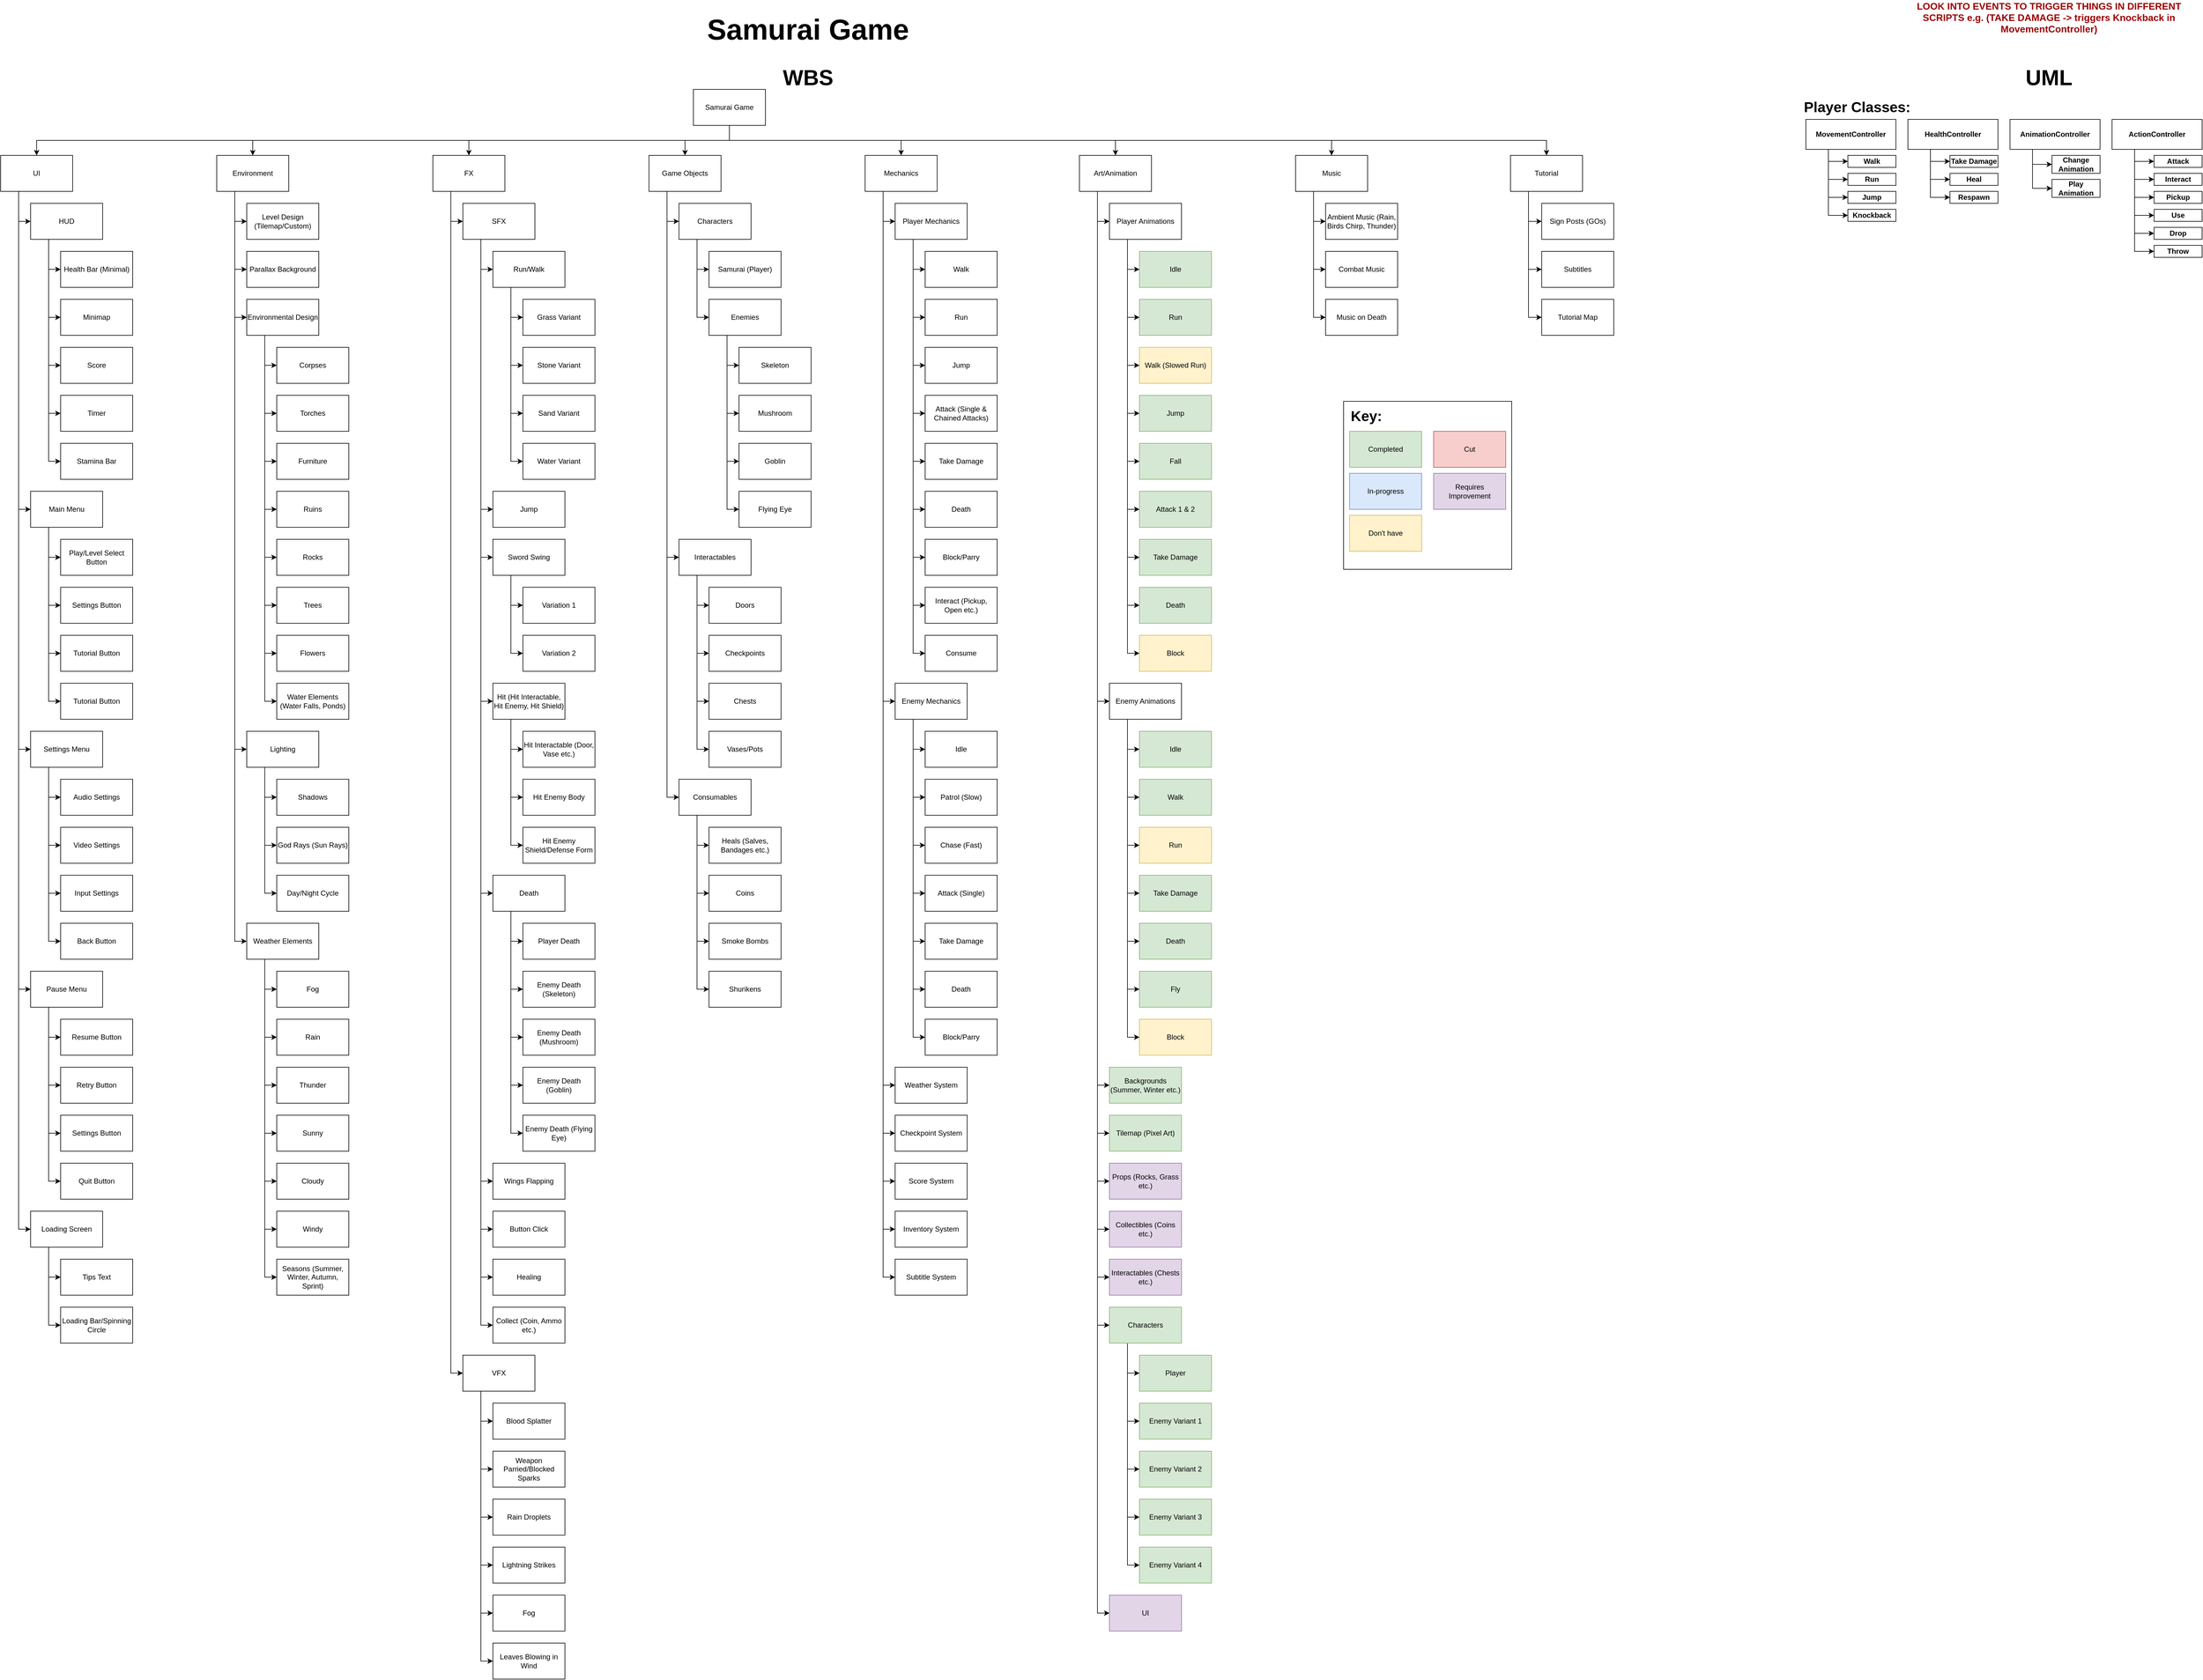 <mxfile version="22.1.2" type="device">
  <diagram name="Page-1" id="mrjH4alz8MvLxn306mj4">
    <mxGraphModel dx="2420" dy="982" grid="1" gridSize="10" guides="1" tooltips="1" connect="1" arrows="1" fold="1" page="1" pageScale="1" pageWidth="827" pageHeight="1169" math="0" shadow="0">
      <root>
        <mxCell id="0" />
        <mxCell id="1" parent="0" />
        <mxCell id="wzBC2_cRoTb6O1ZxG3D2-1" value="&lt;span style=&quot;font-size: 48px;&quot;&gt;&lt;b&gt;Samurai Game&lt;/b&gt;&lt;/span&gt;" style="text;html=1;strokeColor=none;fillColor=none;align=center;verticalAlign=middle;whiteSpace=wrap;rounded=0;" parent="1" vertex="1">
          <mxGeometry x="650" y="40" width="356" height="40" as="geometry" />
        </mxCell>
        <mxCell id="wzBC2_cRoTb6O1ZxG3D2-2" value="&lt;b style=&quot;&quot;&gt;&lt;font style=&quot;font-size: 36px;&quot;&gt;WBS&lt;/font&gt;&lt;/b&gt;" style="text;html=1;strokeColor=none;fillColor=none;align=center;verticalAlign=middle;whiteSpace=wrap;rounded=0;" parent="1" vertex="1">
          <mxGeometry x="771" y="120" width="114" height="40" as="geometry" />
        </mxCell>
        <mxCell id="wzBC2_cRoTb6O1ZxG3D2-24" style="edgeStyle=orthogonalEdgeStyle;rounded=0;orthogonalLoop=1;jettySize=auto;html=1;exitX=0.25;exitY=1;exitDx=0;exitDy=0;entryX=0;entryY=0.5;entryDx=0;entryDy=0;" parent="1" source="wzBC2_cRoTb6O1ZxG3D2-3" target="wzBC2_cRoTb6O1ZxG3D2-23" edge="1">
          <mxGeometry relative="1" as="geometry" />
        </mxCell>
        <mxCell id="wzBC2_cRoTb6O1ZxG3D2-36" style="edgeStyle=orthogonalEdgeStyle;rounded=0;orthogonalLoop=1;jettySize=auto;html=1;exitX=0.25;exitY=1;exitDx=0;exitDy=0;entryX=0;entryY=0.5;entryDx=0;entryDy=0;" parent="1" source="wzBC2_cRoTb6O1ZxG3D2-3" target="wzBC2_cRoTb6O1ZxG3D2-35" edge="1">
          <mxGeometry relative="1" as="geometry" />
        </mxCell>
        <mxCell id="wzBC2_cRoTb6O1ZxG3D2-50" style="edgeStyle=orthogonalEdgeStyle;rounded=0;orthogonalLoop=1;jettySize=auto;html=1;exitX=0.25;exitY=1;exitDx=0;exitDy=0;entryX=0;entryY=0.5;entryDx=0;entryDy=0;" parent="1" source="wzBC2_cRoTb6O1ZxG3D2-3" target="wzBC2_cRoTb6O1ZxG3D2-49" edge="1">
          <mxGeometry relative="1" as="geometry" />
        </mxCell>
        <mxCell id="wzBC2_cRoTb6O1ZxG3D2-61" style="edgeStyle=orthogonalEdgeStyle;rounded=0;orthogonalLoop=1;jettySize=auto;html=1;exitX=0.25;exitY=1;exitDx=0;exitDy=0;entryX=0;entryY=0.5;entryDx=0;entryDy=0;" parent="1" source="wzBC2_cRoTb6O1ZxG3D2-3" target="wzBC2_cRoTb6O1ZxG3D2-60" edge="1">
          <mxGeometry relative="1" as="geometry" />
        </mxCell>
        <mxCell id="wzBC2_cRoTb6O1ZxG3D2-72" style="edgeStyle=orthogonalEdgeStyle;rounded=0;orthogonalLoop=1;jettySize=auto;html=1;exitX=0.25;exitY=1;exitDx=0;exitDy=0;entryX=0;entryY=0.5;entryDx=0;entryDy=0;" parent="1" source="wzBC2_cRoTb6O1ZxG3D2-3" target="wzBC2_cRoTb6O1ZxG3D2-71" edge="1">
          <mxGeometry relative="1" as="geometry" />
        </mxCell>
        <mxCell id="wzBC2_cRoTb6O1ZxG3D2-3" value="UI" style="rounded=0;whiteSpace=wrap;html=1;" parent="1" vertex="1">
          <mxGeometry x="-517" y="270" width="120" height="60" as="geometry" />
        </mxCell>
        <mxCell id="wzBC2_cRoTb6O1ZxG3D2-78" style="edgeStyle=orthogonalEdgeStyle;rounded=0;orthogonalLoop=1;jettySize=auto;html=1;exitX=0.25;exitY=1;exitDx=0;exitDy=0;entryX=0;entryY=0.5;entryDx=0;entryDy=0;" parent="1" source="wzBC2_cRoTb6O1ZxG3D2-4" target="wzBC2_cRoTb6O1ZxG3D2-77" edge="1">
          <mxGeometry relative="1" as="geometry" />
        </mxCell>
        <mxCell id="wzBC2_cRoTb6O1ZxG3D2-80" style="edgeStyle=orthogonalEdgeStyle;rounded=0;orthogonalLoop=1;jettySize=auto;html=1;exitX=0.25;exitY=1;exitDx=0;exitDy=0;entryX=0;entryY=0.5;entryDx=0;entryDy=0;" parent="1" source="wzBC2_cRoTb6O1ZxG3D2-4" target="wzBC2_cRoTb6O1ZxG3D2-79" edge="1">
          <mxGeometry relative="1" as="geometry" />
        </mxCell>
        <mxCell id="wzBC2_cRoTb6O1ZxG3D2-92" style="edgeStyle=orthogonalEdgeStyle;rounded=0;orthogonalLoop=1;jettySize=auto;html=1;exitX=0.25;exitY=1;exitDx=0;exitDy=0;entryX=0;entryY=0.5;entryDx=0;entryDy=0;" parent="1" source="wzBC2_cRoTb6O1ZxG3D2-4" target="wzBC2_cRoTb6O1ZxG3D2-91" edge="1">
          <mxGeometry relative="1" as="geometry" />
        </mxCell>
        <mxCell id="wzBC2_cRoTb6O1ZxG3D2-107" style="edgeStyle=orthogonalEdgeStyle;rounded=0;orthogonalLoop=1;jettySize=auto;html=1;exitX=0.25;exitY=1;exitDx=0;exitDy=0;entryX=0;entryY=0.5;entryDx=0;entryDy=0;" parent="1" source="wzBC2_cRoTb6O1ZxG3D2-4" target="wzBC2_cRoTb6O1ZxG3D2-106" edge="1">
          <mxGeometry relative="1" as="geometry" />
        </mxCell>
        <mxCell id="wzBC2_cRoTb6O1ZxG3D2-115" style="edgeStyle=orthogonalEdgeStyle;rounded=0;orthogonalLoop=1;jettySize=auto;html=1;exitX=0.25;exitY=1;exitDx=0;exitDy=0;entryX=0;entryY=0.5;entryDx=0;entryDy=0;" parent="1" source="wzBC2_cRoTb6O1ZxG3D2-4" target="wzBC2_cRoTb6O1ZxG3D2-114" edge="1">
          <mxGeometry relative="1" as="geometry" />
        </mxCell>
        <mxCell id="wzBC2_cRoTb6O1ZxG3D2-4" value="Environment" style="rounded=0;whiteSpace=wrap;html=1;" parent="1" vertex="1">
          <mxGeometry x="-157" y="270" width="120" height="60" as="geometry" />
        </mxCell>
        <mxCell id="wzBC2_cRoTb6O1ZxG3D2-130" style="edgeStyle=orthogonalEdgeStyle;rounded=0;orthogonalLoop=1;jettySize=auto;html=1;exitX=0.25;exitY=1;exitDx=0;exitDy=0;entryX=0;entryY=0.5;entryDx=0;entryDy=0;" parent="1" source="wzBC2_cRoTb6O1ZxG3D2-5" target="wzBC2_cRoTb6O1ZxG3D2-6" edge="1">
          <mxGeometry relative="1" as="geometry" />
        </mxCell>
        <mxCell id="wzBC2_cRoTb6O1ZxG3D2-131" style="edgeStyle=orthogonalEdgeStyle;rounded=0;orthogonalLoop=1;jettySize=auto;html=1;exitX=0.25;exitY=1;exitDx=0;exitDy=0;entryX=0;entryY=0.5;entryDx=0;entryDy=0;" parent="1" source="wzBC2_cRoTb6O1ZxG3D2-5" target="wzBC2_cRoTb6O1ZxG3D2-7" edge="1">
          <mxGeometry relative="1" as="geometry" />
        </mxCell>
        <mxCell id="wzBC2_cRoTb6O1ZxG3D2-5" value="FX" style="rounded=0;whiteSpace=wrap;html=1;" parent="1" vertex="1">
          <mxGeometry x="203" y="270" width="120" height="60" as="geometry" />
        </mxCell>
        <mxCell id="wzBC2_cRoTb6O1ZxG3D2-133" style="edgeStyle=orthogonalEdgeStyle;rounded=0;orthogonalLoop=1;jettySize=auto;html=1;exitX=0.25;exitY=1;exitDx=0;exitDy=0;entryX=0;entryY=0.5;entryDx=0;entryDy=0;" parent="1" source="wzBC2_cRoTb6O1ZxG3D2-6" target="wzBC2_cRoTb6O1ZxG3D2-132" edge="1">
          <mxGeometry relative="1" as="geometry" />
        </mxCell>
        <mxCell id="ayJBpqy1T9YP6r--ltTi-8" style="edgeStyle=orthogonalEdgeStyle;rounded=0;orthogonalLoop=1;jettySize=auto;html=1;exitX=0.25;exitY=1;exitDx=0;exitDy=0;entryX=0;entryY=0.5;entryDx=0;entryDy=0;" parent="1" source="wzBC2_cRoTb6O1ZxG3D2-6" target="ayJBpqy1T9YP6r--ltTi-7" edge="1">
          <mxGeometry relative="1" as="geometry" />
        </mxCell>
        <mxCell id="ayJBpqy1T9YP6r--ltTi-10" style="edgeStyle=orthogonalEdgeStyle;rounded=0;orthogonalLoop=1;jettySize=auto;html=1;exitX=0.25;exitY=1;exitDx=0;exitDy=0;entryX=0;entryY=0.5;entryDx=0;entryDy=0;" parent="1" source="wzBC2_cRoTb6O1ZxG3D2-6" target="ayJBpqy1T9YP6r--ltTi-9" edge="1">
          <mxGeometry relative="1" as="geometry" />
        </mxCell>
        <mxCell id="ayJBpqy1T9YP6r--ltTi-12" style="edgeStyle=orthogonalEdgeStyle;rounded=0;orthogonalLoop=1;jettySize=auto;html=1;exitX=0.25;exitY=1;exitDx=0;exitDy=0;entryX=0;entryY=0.5;entryDx=0;entryDy=0;" parent="1" source="wzBC2_cRoTb6O1ZxG3D2-6" target="ayJBpqy1T9YP6r--ltTi-11" edge="1">
          <mxGeometry relative="1" as="geometry" />
        </mxCell>
        <mxCell id="ayJBpqy1T9YP6r--ltTi-14" style="edgeStyle=orthogonalEdgeStyle;rounded=0;orthogonalLoop=1;jettySize=auto;html=1;exitX=0.25;exitY=1;exitDx=0;exitDy=0;entryX=0;entryY=0.5;entryDx=0;entryDy=0;" parent="1" source="wzBC2_cRoTb6O1ZxG3D2-6" target="ayJBpqy1T9YP6r--ltTi-13" edge="1">
          <mxGeometry relative="1" as="geometry" />
        </mxCell>
        <mxCell id="ayJBpqy1T9YP6r--ltTi-36" style="edgeStyle=orthogonalEdgeStyle;rounded=0;orthogonalLoop=1;jettySize=auto;html=1;exitX=0.25;exitY=1;exitDx=0;exitDy=0;entryX=0;entryY=0.5;entryDx=0;entryDy=0;" parent="1" source="wzBC2_cRoTb6O1ZxG3D2-6" target="ayJBpqy1T9YP6r--ltTi-35" edge="1">
          <mxGeometry relative="1" as="geometry" />
        </mxCell>
        <mxCell id="ayJBpqy1T9YP6r--ltTi-48" style="edgeStyle=orthogonalEdgeStyle;rounded=0;orthogonalLoop=1;jettySize=auto;html=1;exitX=0.25;exitY=1;exitDx=0;exitDy=0;entryX=0;entryY=0.5;entryDx=0;entryDy=0;" parent="1" source="wzBC2_cRoTb6O1ZxG3D2-6" target="ayJBpqy1T9YP6r--ltTi-47" edge="1">
          <mxGeometry relative="1" as="geometry" />
        </mxCell>
        <mxCell id="ayJBpqy1T9YP6r--ltTi-50" style="edgeStyle=orthogonalEdgeStyle;rounded=0;orthogonalLoop=1;jettySize=auto;html=1;exitX=0.25;exitY=1;exitDx=0;exitDy=0;entryX=0;entryY=0.5;entryDx=0;entryDy=0;" parent="1" source="wzBC2_cRoTb6O1ZxG3D2-6" target="ayJBpqy1T9YP6r--ltTi-49" edge="1">
          <mxGeometry relative="1" as="geometry" />
        </mxCell>
        <mxCell id="ayJBpqy1T9YP6r--ltTi-52" style="edgeStyle=orthogonalEdgeStyle;rounded=0;orthogonalLoop=1;jettySize=auto;html=1;exitX=0.25;exitY=1;exitDx=0;exitDy=0;entryX=0;entryY=0.5;entryDx=0;entryDy=0;" parent="1" source="wzBC2_cRoTb6O1ZxG3D2-6" target="ayJBpqy1T9YP6r--ltTi-51" edge="1">
          <mxGeometry relative="1" as="geometry" />
        </mxCell>
        <mxCell id="wzBC2_cRoTb6O1ZxG3D2-6" value="SFX" style="rounded=0;whiteSpace=wrap;html=1;" parent="1" vertex="1">
          <mxGeometry x="253" y="350" width="120" height="60" as="geometry" />
        </mxCell>
        <mxCell id="wzBC2_cRoTb6O1ZxG3D2-135" style="edgeStyle=orthogonalEdgeStyle;rounded=0;orthogonalLoop=1;jettySize=auto;html=1;exitX=0.25;exitY=1;exitDx=0;exitDy=0;entryX=0;entryY=0.5;entryDx=0;entryDy=0;" parent="1" source="wzBC2_cRoTb6O1ZxG3D2-7" target="wzBC2_cRoTb6O1ZxG3D2-134" edge="1">
          <mxGeometry relative="1" as="geometry" />
        </mxCell>
        <mxCell id="ayJBpqy1T9YP6r--ltTi-54" style="edgeStyle=orthogonalEdgeStyle;rounded=0;orthogonalLoop=1;jettySize=auto;html=1;exitX=0.25;exitY=1;exitDx=0;exitDy=0;entryX=0;entryY=0.5;entryDx=0;entryDy=0;" parent="1" source="wzBC2_cRoTb6O1ZxG3D2-7" target="ayJBpqy1T9YP6r--ltTi-53" edge="1">
          <mxGeometry relative="1" as="geometry" />
        </mxCell>
        <mxCell id="ayJBpqy1T9YP6r--ltTi-56" style="edgeStyle=orthogonalEdgeStyle;rounded=0;orthogonalLoop=1;jettySize=auto;html=1;exitX=0.25;exitY=1;exitDx=0;exitDy=0;entryX=0;entryY=0.5;entryDx=0;entryDy=0;" parent="1" source="wzBC2_cRoTb6O1ZxG3D2-7" target="ayJBpqy1T9YP6r--ltTi-55" edge="1">
          <mxGeometry relative="1" as="geometry" />
        </mxCell>
        <mxCell id="ayJBpqy1T9YP6r--ltTi-58" style="edgeStyle=orthogonalEdgeStyle;rounded=0;orthogonalLoop=1;jettySize=auto;html=1;exitX=0.25;exitY=1;exitDx=0;exitDy=0;entryX=0;entryY=0.5;entryDx=0;entryDy=0;" parent="1" source="wzBC2_cRoTb6O1ZxG3D2-7" target="ayJBpqy1T9YP6r--ltTi-57" edge="1">
          <mxGeometry relative="1" as="geometry" />
        </mxCell>
        <mxCell id="ayJBpqy1T9YP6r--ltTi-60" style="edgeStyle=orthogonalEdgeStyle;rounded=0;orthogonalLoop=1;jettySize=auto;html=1;exitX=0.25;exitY=1;exitDx=0;exitDy=0;entryX=0;entryY=0.5;entryDx=0;entryDy=0;" parent="1" source="wzBC2_cRoTb6O1ZxG3D2-7" target="ayJBpqy1T9YP6r--ltTi-59" edge="1">
          <mxGeometry relative="1" as="geometry" />
        </mxCell>
        <mxCell id="ayJBpqy1T9YP6r--ltTi-62" style="edgeStyle=orthogonalEdgeStyle;rounded=0;orthogonalLoop=1;jettySize=auto;html=1;exitX=0.25;exitY=1;exitDx=0;exitDy=0;entryX=0;entryY=0.5;entryDx=0;entryDy=0;" parent="1" source="wzBC2_cRoTb6O1ZxG3D2-7" target="ayJBpqy1T9YP6r--ltTi-61" edge="1">
          <mxGeometry relative="1" as="geometry" />
        </mxCell>
        <mxCell id="wzBC2_cRoTb6O1ZxG3D2-7" value="VFX" style="rounded=0;whiteSpace=wrap;html=1;" parent="1" vertex="1">
          <mxGeometry x="253" y="2270" width="120" height="60" as="geometry" />
        </mxCell>
        <mxCell id="wzBC2_cRoTb6O1ZxG3D2-136" style="edgeStyle=orthogonalEdgeStyle;rounded=0;orthogonalLoop=1;jettySize=auto;html=1;exitX=0.25;exitY=1;exitDx=0;exitDy=0;entryX=0;entryY=0.5;entryDx=0;entryDy=0;" parent="1" source="wzBC2_cRoTb6O1ZxG3D2-8" target="wzBC2_cRoTb6O1ZxG3D2-9" edge="1">
          <mxGeometry relative="1" as="geometry" />
        </mxCell>
        <mxCell id="wzBC2_cRoTb6O1ZxG3D2-137" style="edgeStyle=orthogonalEdgeStyle;rounded=0;orthogonalLoop=1;jettySize=auto;html=1;exitX=0.25;exitY=1;exitDx=0;exitDy=0;entryX=0;entryY=0.5;entryDx=0;entryDy=0;" parent="1" source="wzBC2_cRoTb6O1ZxG3D2-8" target="wzBC2_cRoTb6O1ZxG3D2-10" edge="1">
          <mxGeometry relative="1" as="geometry" />
        </mxCell>
        <mxCell id="wzBC2_cRoTb6O1ZxG3D2-138" style="edgeStyle=orthogonalEdgeStyle;rounded=0;orthogonalLoop=1;jettySize=auto;html=1;exitX=0.25;exitY=1;exitDx=0;exitDy=0;entryX=0;entryY=0.5;entryDx=0;entryDy=0;" parent="1" source="wzBC2_cRoTb6O1ZxG3D2-8" target="wzBC2_cRoTb6O1ZxG3D2-11" edge="1">
          <mxGeometry relative="1" as="geometry" />
        </mxCell>
        <mxCell id="wzBC2_cRoTb6O1ZxG3D2-8" value="Game Objects" style="rounded=0;whiteSpace=wrap;html=1;" parent="1" vertex="1">
          <mxGeometry x="563" y="270" width="120" height="60" as="geometry" />
        </mxCell>
        <mxCell id="wzBC2_cRoTb6O1ZxG3D2-140" style="edgeStyle=orthogonalEdgeStyle;rounded=0;orthogonalLoop=1;jettySize=auto;html=1;exitX=0.25;exitY=1;exitDx=0;exitDy=0;entryX=0;entryY=0.5;entryDx=0;entryDy=0;" parent="1" source="wzBC2_cRoTb6O1ZxG3D2-9" target="wzBC2_cRoTb6O1ZxG3D2-139" edge="1">
          <mxGeometry relative="1" as="geometry" />
        </mxCell>
        <mxCell id="ayJBpqy1T9YP6r--ltTi-64" style="edgeStyle=orthogonalEdgeStyle;rounded=0;orthogonalLoop=1;jettySize=auto;html=1;exitX=0.25;exitY=1;exitDx=0;exitDy=0;entryX=0;entryY=0.5;entryDx=0;entryDy=0;" parent="1" source="wzBC2_cRoTb6O1ZxG3D2-9" target="ayJBpqy1T9YP6r--ltTi-63" edge="1">
          <mxGeometry relative="1" as="geometry" />
        </mxCell>
        <mxCell id="wzBC2_cRoTb6O1ZxG3D2-9" value="Characters" style="rounded=0;whiteSpace=wrap;html=1;" parent="1" vertex="1">
          <mxGeometry x="613" y="350" width="120" height="60" as="geometry" />
        </mxCell>
        <mxCell id="wzBC2_cRoTb6O1ZxG3D2-142" style="edgeStyle=orthogonalEdgeStyle;rounded=0;orthogonalLoop=1;jettySize=auto;html=1;exitX=0.25;exitY=1;exitDx=0;exitDy=0;entryX=0;entryY=0.5;entryDx=0;entryDy=0;" parent="1" source="wzBC2_cRoTb6O1ZxG3D2-10" target="wzBC2_cRoTb6O1ZxG3D2-141" edge="1">
          <mxGeometry relative="1" as="geometry" />
        </mxCell>
        <mxCell id="ayJBpqy1T9YP6r--ltTi-74" style="edgeStyle=orthogonalEdgeStyle;rounded=0;orthogonalLoop=1;jettySize=auto;html=1;exitX=0.25;exitY=1;exitDx=0;exitDy=0;entryX=0;entryY=0.5;entryDx=0;entryDy=0;" parent="1" source="wzBC2_cRoTb6O1ZxG3D2-10" target="ayJBpqy1T9YP6r--ltTi-73" edge="1">
          <mxGeometry relative="1" as="geometry" />
        </mxCell>
        <mxCell id="ayJBpqy1T9YP6r--ltTi-76" style="edgeStyle=orthogonalEdgeStyle;rounded=0;orthogonalLoop=1;jettySize=auto;html=1;exitX=0.25;exitY=1;exitDx=0;exitDy=0;entryX=0;entryY=0.5;entryDx=0;entryDy=0;" parent="1" source="wzBC2_cRoTb6O1ZxG3D2-10" target="ayJBpqy1T9YP6r--ltTi-75" edge="1">
          <mxGeometry relative="1" as="geometry" />
        </mxCell>
        <mxCell id="ayJBpqy1T9YP6r--ltTi-78" style="edgeStyle=orthogonalEdgeStyle;rounded=0;orthogonalLoop=1;jettySize=auto;html=1;exitX=0.25;exitY=1;exitDx=0;exitDy=0;entryX=0;entryY=0.5;entryDx=0;entryDy=0;" parent="1" source="wzBC2_cRoTb6O1ZxG3D2-10" target="ayJBpqy1T9YP6r--ltTi-77" edge="1">
          <mxGeometry relative="1" as="geometry" />
        </mxCell>
        <mxCell id="wzBC2_cRoTb6O1ZxG3D2-10" value="Interactables" style="rounded=0;whiteSpace=wrap;html=1;" parent="1" vertex="1">
          <mxGeometry x="613" y="910" width="120" height="60" as="geometry" />
        </mxCell>
        <mxCell id="wzBC2_cRoTb6O1ZxG3D2-144" style="edgeStyle=orthogonalEdgeStyle;rounded=0;orthogonalLoop=1;jettySize=auto;html=1;exitX=0.25;exitY=1;exitDx=0;exitDy=0;entryX=0;entryY=0.5;entryDx=0;entryDy=0;" parent="1" source="wzBC2_cRoTb6O1ZxG3D2-11" target="wzBC2_cRoTb6O1ZxG3D2-143" edge="1">
          <mxGeometry relative="1" as="geometry" />
        </mxCell>
        <mxCell id="ayJBpqy1T9YP6r--ltTi-80" style="edgeStyle=orthogonalEdgeStyle;rounded=0;orthogonalLoop=1;jettySize=auto;html=1;exitX=0.25;exitY=1;exitDx=0;exitDy=0;entryX=0;entryY=0.5;entryDx=0;entryDy=0;" parent="1" source="wzBC2_cRoTb6O1ZxG3D2-11" target="ayJBpqy1T9YP6r--ltTi-79" edge="1">
          <mxGeometry relative="1" as="geometry" />
        </mxCell>
        <mxCell id="ayJBpqy1T9YP6r--ltTi-82" style="edgeStyle=orthogonalEdgeStyle;rounded=0;orthogonalLoop=1;jettySize=auto;html=1;exitX=0.25;exitY=1;exitDx=0;exitDy=0;entryX=0;entryY=0.5;entryDx=0;entryDy=0;" parent="1" source="wzBC2_cRoTb6O1ZxG3D2-11" target="ayJBpqy1T9YP6r--ltTi-81" edge="1">
          <mxGeometry relative="1" as="geometry" />
        </mxCell>
        <mxCell id="ayJBpqy1T9YP6r--ltTi-84" style="edgeStyle=orthogonalEdgeStyle;rounded=0;orthogonalLoop=1;jettySize=auto;html=1;exitX=0.25;exitY=1;exitDx=0;exitDy=0;entryX=0;entryY=0.5;entryDx=0;entryDy=0;" parent="1" source="wzBC2_cRoTb6O1ZxG3D2-11" target="ayJBpqy1T9YP6r--ltTi-83" edge="1">
          <mxGeometry relative="1" as="geometry" />
        </mxCell>
        <mxCell id="wzBC2_cRoTb6O1ZxG3D2-11" value="Consumables" style="rounded=0;whiteSpace=wrap;html=1;" parent="1" vertex="1">
          <mxGeometry x="613" y="1310" width="120" height="60" as="geometry" />
        </mxCell>
        <mxCell id="ayJBpqy1T9YP6r--ltTi-86" style="edgeStyle=orthogonalEdgeStyle;rounded=0;orthogonalLoop=1;jettySize=auto;html=1;exitX=0.25;exitY=1;exitDx=0;exitDy=0;entryX=0;entryY=0.5;entryDx=0;entryDy=0;" parent="1" source="wzBC2_cRoTb6O1ZxG3D2-12" target="ayJBpqy1T9YP6r--ltTi-85" edge="1">
          <mxGeometry relative="1" as="geometry" />
        </mxCell>
        <mxCell id="ayJBpqy1T9YP6r--ltTi-89" style="edgeStyle=orthogonalEdgeStyle;rounded=0;orthogonalLoop=1;jettySize=auto;html=1;exitX=0.25;exitY=1;exitDx=0;exitDy=0;entryX=0;entryY=0.5;entryDx=0;entryDy=0;" parent="1" source="wzBC2_cRoTb6O1ZxG3D2-12" target="ayJBpqy1T9YP6r--ltTi-88" edge="1">
          <mxGeometry relative="1" as="geometry" />
        </mxCell>
        <mxCell id="ayJBpqy1T9YP6r--ltTi-123" style="edgeStyle=orthogonalEdgeStyle;rounded=0;orthogonalLoop=1;jettySize=auto;html=1;exitX=0.25;exitY=1;exitDx=0;exitDy=0;entryX=0;entryY=0.5;entryDx=0;entryDy=0;" parent="1" source="wzBC2_cRoTb6O1ZxG3D2-12" target="ayJBpqy1T9YP6r--ltTi-122" edge="1">
          <mxGeometry relative="1" as="geometry" />
        </mxCell>
        <mxCell id="ayJBpqy1T9YP6r--ltTi-128" style="edgeStyle=orthogonalEdgeStyle;rounded=0;orthogonalLoop=1;jettySize=auto;html=1;exitX=0.25;exitY=1;exitDx=0;exitDy=0;entryX=0;entryY=0.5;entryDx=0;entryDy=0;" parent="1" source="wzBC2_cRoTb6O1ZxG3D2-12" target="ayJBpqy1T9YP6r--ltTi-124" edge="1">
          <mxGeometry relative="1" as="geometry" />
        </mxCell>
        <mxCell id="ayJBpqy1T9YP6r--ltTi-129" style="edgeStyle=orthogonalEdgeStyle;rounded=0;orthogonalLoop=1;jettySize=auto;html=1;exitX=0.25;exitY=1;exitDx=0;exitDy=0;entryX=0;entryY=0.5;entryDx=0;entryDy=0;" parent="1" source="wzBC2_cRoTb6O1ZxG3D2-12" target="ayJBpqy1T9YP6r--ltTi-125" edge="1">
          <mxGeometry relative="1" as="geometry" />
        </mxCell>
        <mxCell id="ayJBpqy1T9YP6r--ltTi-130" style="edgeStyle=orthogonalEdgeStyle;rounded=0;orthogonalLoop=1;jettySize=auto;html=1;exitX=0.25;exitY=1;exitDx=0;exitDy=0;entryX=0;entryY=0.5;entryDx=0;entryDy=0;" parent="1" source="wzBC2_cRoTb6O1ZxG3D2-12" target="ayJBpqy1T9YP6r--ltTi-126" edge="1">
          <mxGeometry relative="1" as="geometry" />
        </mxCell>
        <mxCell id="ayJBpqy1T9YP6r--ltTi-131" style="edgeStyle=orthogonalEdgeStyle;rounded=0;orthogonalLoop=1;jettySize=auto;html=1;exitX=0.25;exitY=1;exitDx=0;exitDy=0;entryX=0;entryY=0.5;entryDx=0;entryDy=0;" parent="1" source="wzBC2_cRoTb6O1ZxG3D2-12" target="ayJBpqy1T9YP6r--ltTi-127" edge="1">
          <mxGeometry relative="1" as="geometry" />
        </mxCell>
        <mxCell id="wzBC2_cRoTb6O1ZxG3D2-12" value="Mechanics" style="rounded=0;whiteSpace=wrap;html=1;" parent="1" vertex="1">
          <mxGeometry x="923" y="270" width="120" height="60" as="geometry" />
        </mxCell>
        <mxCell id="aUMnuQvQZvqFeicLverR-12" style="edgeStyle=orthogonalEdgeStyle;rounded=0;orthogonalLoop=1;jettySize=auto;html=1;exitX=0.25;exitY=1;exitDx=0;exitDy=0;entryX=0;entryY=0.5;entryDx=0;entryDy=0;" parent="1" source="wzBC2_cRoTb6O1ZxG3D2-14" target="aUMnuQvQZvqFeicLverR-11" edge="1">
          <mxGeometry relative="1" as="geometry" />
        </mxCell>
        <mxCell id="aUMnuQvQZvqFeicLverR-30" style="edgeStyle=orthogonalEdgeStyle;rounded=0;orthogonalLoop=1;jettySize=auto;html=1;exitX=0.25;exitY=1;exitDx=0;exitDy=0;entryX=0;entryY=0.5;entryDx=0;entryDy=0;" parent="1" source="wzBC2_cRoTb6O1ZxG3D2-14" target="aUMnuQvQZvqFeicLverR-29" edge="1">
          <mxGeometry relative="1" as="geometry" />
        </mxCell>
        <mxCell id="aUMnuQvQZvqFeicLverR-47" style="edgeStyle=orthogonalEdgeStyle;rounded=0;orthogonalLoop=1;jettySize=auto;html=1;exitX=0.25;exitY=1;exitDx=0;exitDy=0;entryX=0;entryY=0.5;entryDx=0;entryDy=0;" parent="1" source="wzBC2_cRoTb6O1ZxG3D2-14" target="aUMnuQvQZvqFeicLverR-48" edge="1">
          <mxGeometry relative="1" as="geometry">
            <mxPoint x="1309.529" y="1852.353" as="targetPoint" />
          </mxGeometry>
        </mxCell>
        <mxCell id="aUMnuQvQZvqFeicLverR-50" style="edgeStyle=orthogonalEdgeStyle;rounded=0;orthogonalLoop=1;jettySize=auto;html=1;exitX=0.25;exitY=1;exitDx=0;exitDy=0;entryX=0;entryY=0.5;entryDx=0;entryDy=0;" parent="1" source="wzBC2_cRoTb6O1ZxG3D2-14" target="aUMnuQvQZvqFeicLverR-49" edge="1">
          <mxGeometry relative="1" as="geometry" />
        </mxCell>
        <mxCell id="aUMnuQvQZvqFeicLverR-56" style="edgeStyle=orthogonalEdgeStyle;rounded=0;orthogonalLoop=1;jettySize=auto;html=1;exitX=0.25;exitY=1;exitDx=0;exitDy=0;entryX=0;entryY=0.5;entryDx=0;entryDy=0;" parent="1" source="wzBC2_cRoTb6O1ZxG3D2-14" target="aUMnuQvQZvqFeicLverR-53" edge="1">
          <mxGeometry relative="1" as="geometry" />
        </mxCell>
        <mxCell id="aUMnuQvQZvqFeicLverR-57" style="edgeStyle=orthogonalEdgeStyle;rounded=0;orthogonalLoop=1;jettySize=auto;html=1;exitX=0.25;exitY=1;exitDx=0;exitDy=0;entryX=0;entryY=0.5;entryDx=0;entryDy=0;" parent="1" source="wzBC2_cRoTb6O1ZxG3D2-14" target="aUMnuQvQZvqFeicLverR-54" edge="1">
          <mxGeometry relative="1" as="geometry" />
        </mxCell>
        <mxCell id="aUMnuQvQZvqFeicLverR-58" style="edgeStyle=orthogonalEdgeStyle;rounded=0;orthogonalLoop=1;jettySize=auto;html=1;exitX=0.25;exitY=1;exitDx=0;exitDy=0;entryX=0;entryY=0.5;entryDx=0;entryDy=0;" parent="1" source="wzBC2_cRoTb6O1ZxG3D2-14" target="aUMnuQvQZvqFeicLverR-55" edge="1">
          <mxGeometry relative="1" as="geometry" />
        </mxCell>
        <mxCell id="sybgNiaoGhQeRSR4MX-8-2" style="edgeStyle=orthogonalEdgeStyle;rounded=0;orthogonalLoop=1;jettySize=auto;html=1;exitX=0.25;exitY=1;exitDx=0;exitDy=0;entryX=0;entryY=0.5;entryDx=0;entryDy=0;" parent="1" source="wzBC2_cRoTb6O1ZxG3D2-14" target="sybgNiaoGhQeRSR4MX-8-1" edge="1">
          <mxGeometry relative="1" as="geometry" />
        </mxCell>
        <mxCell id="sybgNiaoGhQeRSR4MX-8-29" style="edgeStyle=orthogonalEdgeStyle;rounded=0;orthogonalLoop=1;jettySize=auto;html=1;exitX=0.25;exitY=1;exitDx=0;exitDy=0;entryX=0;entryY=0.5;entryDx=0;entryDy=0;" parent="1" source="wzBC2_cRoTb6O1ZxG3D2-14" target="sybgNiaoGhQeRSR4MX-8-28" edge="1">
          <mxGeometry relative="1" as="geometry" />
        </mxCell>
        <mxCell id="wzBC2_cRoTb6O1ZxG3D2-14" value="Art/Animation" style="rounded=0;whiteSpace=wrap;html=1;" parent="1" vertex="1">
          <mxGeometry x="1280" y="270" width="120" height="60" as="geometry" />
        </mxCell>
        <mxCell id="wzBC2_cRoTb6O1ZxG3D2-16" style="edgeStyle=orthogonalEdgeStyle;rounded=0;orthogonalLoop=1;jettySize=auto;html=1;exitX=0.5;exitY=1;exitDx=0;exitDy=0;entryX=0.5;entryY=0;entryDx=0;entryDy=0;" parent="1" source="wzBC2_cRoTb6O1ZxG3D2-15" target="wzBC2_cRoTb6O1ZxG3D2-3" edge="1">
          <mxGeometry relative="1" as="geometry" />
        </mxCell>
        <mxCell id="wzBC2_cRoTb6O1ZxG3D2-17" style="edgeStyle=orthogonalEdgeStyle;rounded=0;orthogonalLoop=1;jettySize=auto;html=1;exitX=0.5;exitY=1;exitDx=0;exitDy=0;entryX=0.5;entryY=0;entryDx=0;entryDy=0;" parent="1" source="wzBC2_cRoTb6O1ZxG3D2-15" target="wzBC2_cRoTb6O1ZxG3D2-4" edge="1">
          <mxGeometry relative="1" as="geometry" />
        </mxCell>
        <mxCell id="wzBC2_cRoTb6O1ZxG3D2-18" style="edgeStyle=orthogonalEdgeStyle;rounded=0;orthogonalLoop=1;jettySize=auto;html=1;exitX=0.5;exitY=1;exitDx=0;exitDy=0;entryX=0.5;entryY=0;entryDx=0;entryDy=0;" parent="1" source="wzBC2_cRoTb6O1ZxG3D2-15" target="wzBC2_cRoTb6O1ZxG3D2-5" edge="1">
          <mxGeometry relative="1" as="geometry" />
        </mxCell>
        <mxCell id="wzBC2_cRoTb6O1ZxG3D2-19" style="edgeStyle=orthogonalEdgeStyle;rounded=0;orthogonalLoop=1;jettySize=auto;html=1;exitX=0.5;exitY=1;exitDx=0;exitDy=0;entryX=0.5;entryY=0;entryDx=0;entryDy=0;" parent="1" source="wzBC2_cRoTb6O1ZxG3D2-15" target="wzBC2_cRoTb6O1ZxG3D2-8" edge="1">
          <mxGeometry relative="1" as="geometry" />
        </mxCell>
        <mxCell id="wzBC2_cRoTb6O1ZxG3D2-20" style="edgeStyle=orthogonalEdgeStyle;rounded=0;orthogonalLoop=1;jettySize=auto;html=1;exitX=0.5;exitY=1;exitDx=0;exitDy=0;entryX=0.5;entryY=0;entryDx=0;entryDy=0;" parent="1" source="wzBC2_cRoTb6O1ZxG3D2-15" target="wzBC2_cRoTb6O1ZxG3D2-12" edge="1">
          <mxGeometry relative="1" as="geometry" />
        </mxCell>
        <mxCell id="wzBC2_cRoTb6O1ZxG3D2-22" style="edgeStyle=orthogonalEdgeStyle;rounded=0;orthogonalLoop=1;jettySize=auto;html=1;exitX=0.5;exitY=1;exitDx=0;exitDy=0;entryX=0.5;entryY=0;entryDx=0;entryDy=0;" parent="1" source="wzBC2_cRoTb6O1ZxG3D2-15" target="wzBC2_cRoTb6O1ZxG3D2-14" edge="1">
          <mxGeometry relative="1" as="geometry" />
        </mxCell>
        <mxCell id="ayJBpqy1T9YP6r--ltTi-2" style="edgeStyle=orthogonalEdgeStyle;rounded=0;orthogonalLoop=1;jettySize=auto;html=1;exitX=0.5;exitY=1;exitDx=0;exitDy=0;entryX=0.5;entryY=0;entryDx=0;entryDy=0;" parent="1" source="wzBC2_cRoTb6O1ZxG3D2-15" target="ayJBpqy1T9YP6r--ltTi-1" edge="1">
          <mxGeometry relative="1" as="geometry" />
        </mxCell>
        <mxCell id="aUMnuQvQZvqFeicLverR-4" style="edgeStyle=orthogonalEdgeStyle;rounded=0;orthogonalLoop=1;jettySize=auto;html=1;exitX=0.5;exitY=1;exitDx=0;exitDy=0;entryX=0.5;entryY=0;entryDx=0;entryDy=0;" parent="1" source="wzBC2_cRoTb6O1ZxG3D2-15" target="aUMnuQvQZvqFeicLverR-3" edge="1">
          <mxGeometry relative="1" as="geometry">
            <mxPoint x="2421.176" y="250" as="targetPoint" />
          </mxGeometry>
        </mxCell>
        <mxCell id="wzBC2_cRoTb6O1ZxG3D2-15" value="Samurai Game" style="rounded=0;whiteSpace=wrap;html=1;" parent="1" vertex="1">
          <mxGeometry x="637" y="160" width="120" height="60" as="geometry" />
        </mxCell>
        <mxCell id="wzBC2_cRoTb6O1ZxG3D2-26" style="edgeStyle=orthogonalEdgeStyle;rounded=0;orthogonalLoop=1;jettySize=auto;html=1;exitX=0.25;exitY=1;exitDx=0;exitDy=0;entryX=0;entryY=0.5;entryDx=0;entryDy=0;" parent="1" source="wzBC2_cRoTb6O1ZxG3D2-23" target="wzBC2_cRoTb6O1ZxG3D2-25" edge="1">
          <mxGeometry relative="1" as="geometry" />
        </mxCell>
        <mxCell id="wzBC2_cRoTb6O1ZxG3D2-28" style="edgeStyle=orthogonalEdgeStyle;rounded=0;orthogonalLoop=1;jettySize=auto;html=1;exitX=0.25;exitY=1;exitDx=0;exitDy=0;entryX=0;entryY=0.5;entryDx=0;entryDy=0;" parent="1" source="wzBC2_cRoTb6O1ZxG3D2-23" target="wzBC2_cRoTb6O1ZxG3D2-27" edge="1">
          <mxGeometry relative="1" as="geometry" />
        </mxCell>
        <mxCell id="wzBC2_cRoTb6O1ZxG3D2-30" style="edgeStyle=orthogonalEdgeStyle;rounded=0;orthogonalLoop=1;jettySize=auto;html=1;exitX=0.25;exitY=1;exitDx=0;exitDy=0;entryX=0;entryY=0.5;entryDx=0;entryDy=0;" parent="1" source="wzBC2_cRoTb6O1ZxG3D2-23" target="wzBC2_cRoTb6O1ZxG3D2-29" edge="1">
          <mxGeometry relative="1" as="geometry" />
        </mxCell>
        <mxCell id="wzBC2_cRoTb6O1ZxG3D2-32" style="edgeStyle=orthogonalEdgeStyle;rounded=0;orthogonalLoop=1;jettySize=auto;html=1;exitX=0.25;exitY=1;exitDx=0;exitDy=0;entryX=0;entryY=0.5;entryDx=0;entryDy=0;" parent="1" source="wzBC2_cRoTb6O1ZxG3D2-23" target="wzBC2_cRoTb6O1ZxG3D2-31" edge="1">
          <mxGeometry relative="1" as="geometry" />
        </mxCell>
        <mxCell id="wzBC2_cRoTb6O1ZxG3D2-34" style="edgeStyle=orthogonalEdgeStyle;rounded=0;orthogonalLoop=1;jettySize=auto;html=1;exitX=0.25;exitY=1;exitDx=0;exitDy=0;entryX=0;entryY=0.5;entryDx=0;entryDy=0;" parent="1" source="wzBC2_cRoTb6O1ZxG3D2-23" target="wzBC2_cRoTb6O1ZxG3D2-33" edge="1">
          <mxGeometry relative="1" as="geometry" />
        </mxCell>
        <mxCell id="wzBC2_cRoTb6O1ZxG3D2-23" value="HUD" style="rounded=0;whiteSpace=wrap;html=1;" parent="1" vertex="1">
          <mxGeometry x="-467" y="350" width="120" height="60" as="geometry" />
        </mxCell>
        <mxCell id="wzBC2_cRoTb6O1ZxG3D2-25" value="Health Bar (Minimal)" style="rounded=0;whiteSpace=wrap;html=1;" parent="1" vertex="1">
          <mxGeometry x="-417" y="430" width="120" height="60" as="geometry" />
        </mxCell>
        <mxCell id="wzBC2_cRoTb6O1ZxG3D2-27" value="Minimap" style="rounded=0;whiteSpace=wrap;html=1;" parent="1" vertex="1">
          <mxGeometry x="-417" y="510" width="120" height="60" as="geometry" />
        </mxCell>
        <mxCell id="wzBC2_cRoTb6O1ZxG3D2-29" value="Score" style="rounded=0;whiteSpace=wrap;html=1;" parent="1" vertex="1">
          <mxGeometry x="-417" y="590" width="120" height="60" as="geometry" />
        </mxCell>
        <mxCell id="wzBC2_cRoTb6O1ZxG3D2-31" value="Timer" style="rounded=0;whiteSpace=wrap;html=1;" parent="1" vertex="1">
          <mxGeometry x="-417" y="670" width="120" height="60" as="geometry" />
        </mxCell>
        <mxCell id="wzBC2_cRoTb6O1ZxG3D2-33" value="Stamina Bar" style="rounded=0;whiteSpace=wrap;html=1;" parent="1" vertex="1">
          <mxGeometry x="-417" y="750" width="120" height="60" as="geometry" />
        </mxCell>
        <mxCell id="wzBC2_cRoTb6O1ZxG3D2-38" style="edgeStyle=orthogonalEdgeStyle;rounded=0;orthogonalLoop=1;jettySize=auto;html=1;exitX=0.25;exitY=1;exitDx=0;exitDy=0;entryX=0;entryY=0.5;entryDx=0;entryDy=0;" parent="1" source="wzBC2_cRoTb6O1ZxG3D2-35" target="wzBC2_cRoTb6O1ZxG3D2-37" edge="1">
          <mxGeometry relative="1" as="geometry" />
        </mxCell>
        <mxCell id="wzBC2_cRoTb6O1ZxG3D2-40" style="edgeStyle=orthogonalEdgeStyle;rounded=0;orthogonalLoop=1;jettySize=auto;html=1;exitX=0.25;exitY=1;exitDx=0;exitDy=0;entryX=0;entryY=0.5;entryDx=0;entryDy=0;" parent="1" source="wzBC2_cRoTb6O1ZxG3D2-35" target="wzBC2_cRoTb6O1ZxG3D2-39" edge="1">
          <mxGeometry relative="1" as="geometry" />
        </mxCell>
        <mxCell id="wzBC2_cRoTb6O1ZxG3D2-42" style="edgeStyle=orthogonalEdgeStyle;rounded=0;orthogonalLoop=1;jettySize=auto;html=1;exitX=0.25;exitY=1;exitDx=0;exitDy=0;entryX=0;entryY=0.5;entryDx=0;entryDy=0;" parent="1" source="wzBC2_cRoTb6O1ZxG3D2-35" target="wzBC2_cRoTb6O1ZxG3D2-41" edge="1">
          <mxGeometry relative="1" as="geometry" />
        </mxCell>
        <mxCell id="wzBC2_cRoTb6O1ZxG3D2-44" style="edgeStyle=orthogonalEdgeStyle;rounded=0;orthogonalLoop=1;jettySize=auto;html=1;exitX=0.25;exitY=1;exitDx=0;exitDy=0;entryX=0;entryY=0.5;entryDx=0;entryDy=0;" parent="1" source="wzBC2_cRoTb6O1ZxG3D2-35" target="wzBC2_cRoTb6O1ZxG3D2-43" edge="1">
          <mxGeometry relative="1" as="geometry" />
        </mxCell>
        <mxCell id="wzBC2_cRoTb6O1ZxG3D2-35" value="Main Menu" style="rounded=0;whiteSpace=wrap;html=1;" parent="1" vertex="1">
          <mxGeometry x="-467" y="830" width="120" height="60" as="geometry" />
        </mxCell>
        <mxCell id="wzBC2_cRoTb6O1ZxG3D2-37" value="Play/Level Select Button" style="rounded=0;whiteSpace=wrap;html=1;" parent="1" vertex="1">
          <mxGeometry x="-417" y="910" width="120" height="60" as="geometry" />
        </mxCell>
        <mxCell id="wzBC2_cRoTb6O1ZxG3D2-39" value="Settings Button" style="rounded=0;whiteSpace=wrap;html=1;" parent="1" vertex="1">
          <mxGeometry x="-417" y="990" width="120" height="60" as="geometry" />
        </mxCell>
        <mxCell id="wzBC2_cRoTb6O1ZxG3D2-41" value="Tutorial Button" style="rounded=0;whiteSpace=wrap;html=1;" parent="1" vertex="1">
          <mxGeometry x="-417" y="1070" width="120" height="60" as="geometry" />
        </mxCell>
        <mxCell id="wzBC2_cRoTb6O1ZxG3D2-43" value="Tutorial Button" style="rounded=0;whiteSpace=wrap;html=1;" parent="1" vertex="1">
          <mxGeometry x="-417" y="1150" width="120" height="60" as="geometry" />
        </mxCell>
        <mxCell id="wzBC2_cRoTb6O1ZxG3D2-52" style="edgeStyle=orthogonalEdgeStyle;rounded=0;orthogonalLoop=1;jettySize=auto;html=1;exitX=0.25;exitY=1;exitDx=0;exitDy=0;entryX=0;entryY=0.5;entryDx=0;entryDy=0;" parent="1" source="wzBC2_cRoTb6O1ZxG3D2-49" target="wzBC2_cRoTb6O1ZxG3D2-51" edge="1">
          <mxGeometry relative="1" as="geometry" />
        </mxCell>
        <mxCell id="wzBC2_cRoTb6O1ZxG3D2-54" style="edgeStyle=orthogonalEdgeStyle;rounded=0;orthogonalLoop=1;jettySize=auto;html=1;exitX=0.25;exitY=1;exitDx=0;exitDy=0;entryX=0;entryY=0.5;entryDx=0;entryDy=0;" parent="1" source="wzBC2_cRoTb6O1ZxG3D2-49" target="wzBC2_cRoTb6O1ZxG3D2-53" edge="1">
          <mxGeometry relative="1" as="geometry" />
        </mxCell>
        <mxCell id="wzBC2_cRoTb6O1ZxG3D2-57" style="edgeStyle=orthogonalEdgeStyle;rounded=0;orthogonalLoop=1;jettySize=auto;html=1;exitX=0.25;exitY=1;exitDx=0;exitDy=0;entryX=0;entryY=0.5;entryDx=0;entryDy=0;" parent="1" source="wzBC2_cRoTb6O1ZxG3D2-49" target="wzBC2_cRoTb6O1ZxG3D2-56" edge="1">
          <mxGeometry relative="1" as="geometry" />
        </mxCell>
        <mxCell id="wzBC2_cRoTb6O1ZxG3D2-59" style="edgeStyle=orthogonalEdgeStyle;rounded=0;orthogonalLoop=1;jettySize=auto;html=1;exitX=0.25;exitY=1;exitDx=0;exitDy=0;entryX=0;entryY=0.5;entryDx=0;entryDy=0;" parent="1" source="wzBC2_cRoTb6O1ZxG3D2-49" target="wzBC2_cRoTb6O1ZxG3D2-58" edge="1">
          <mxGeometry relative="1" as="geometry" />
        </mxCell>
        <mxCell id="wzBC2_cRoTb6O1ZxG3D2-49" value="Settings Menu" style="rounded=0;whiteSpace=wrap;html=1;" parent="1" vertex="1">
          <mxGeometry x="-467" y="1230" width="120" height="60" as="geometry" />
        </mxCell>
        <mxCell id="wzBC2_cRoTb6O1ZxG3D2-51" value="Audio Settings" style="rounded=0;whiteSpace=wrap;html=1;" parent="1" vertex="1">
          <mxGeometry x="-417" y="1310" width="120" height="60" as="geometry" />
        </mxCell>
        <mxCell id="wzBC2_cRoTb6O1ZxG3D2-53" value="Video Settings" style="rounded=0;whiteSpace=wrap;html=1;" parent="1" vertex="1">
          <mxGeometry x="-417" y="1390" width="120" height="60" as="geometry" />
        </mxCell>
        <mxCell id="wzBC2_cRoTb6O1ZxG3D2-56" value="Input Settings" style="rounded=0;whiteSpace=wrap;html=1;" parent="1" vertex="1">
          <mxGeometry x="-417" y="1470" width="120" height="60" as="geometry" />
        </mxCell>
        <mxCell id="wzBC2_cRoTb6O1ZxG3D2-58" value="Back Button" style="rounded=0;whiteSpace=wrap;html=1;" parent="1" vertex="1">
          <mxGeometry x="-417" y="1550" width="120" height="60" as="geometry" />
        </mxCell>
        <mxCell id="wzBC2_cRoTb6O1ZxG3D2-63" style="edgeStyle=orthogonalEdgeStyle;rounded=0;orthogonalLoop=1;jettySize=auto;html=1;exitX=0.25;exitY=1;exitDx=0;exitDy=0;entryX=0;entryY=0.5;entryDx=0;entryDy=0;" parent="1" source="wzBC2_cRoTb6O1ZxG3D2-60" target="wzBC2_cRoTb6O1ZxG3D2-62" edge="1">
          <mxGeometry relative="1" as="geometry" />
        </mxCell>
        <mxCell id="wzBC2_cRoTb6O1ZxG3D2-65" style="edgeStyle=orthogonalEdgeStyle;rounded=0;orthogonalLoop=1;jettySize=auto;html=1;exitX=0.25;exitY=1;exitDx=0;exitDy=0;entryX=0;entryY=0.5;entryDx=0;entryDy=0;" parent="1" source="wzBC2_cRoTb6O1ZxG3D2-60" target="wzBC2_cRoTb6O1ZxG3D2-64" edge="1">
          <mxGeometry relative="1" as="geometry" />
        </mxCell>
        <mxCell id="wzBC2_cRoTb6O1ZxG3D2-67" style="edgeStyle=orthogonalEdgeStyle;rounded=0;orthogonalLoop=1;jettySize=auto;html=1;exitX=0.25;exitY=1;exitDx=0;exitDy=0;entryX=0;entryY=0.5;entryDx=0;entryDy=0;" parent="1" source="wzBC2_cRoTb6O1ZxG3D2-60" target="wzBC2_cRoTb6O1ZxG3D2-66" edge="1">
          <mxGeometry relative="1" as="geometry" />
        </mxCell>
        <mxCell id="wzBC2_cRoTb6O1ZxG3D2-69" style="edgeStyle=orthogonalEdgeStyle;rounded=0;orthogonalLoop=1;jettySize=auto;html=1;exitX=0.25;exitY=1;exitDx=0;exitDy=0;entryX=0;entryY=0.5;entryDx=0;entryDy=0;" parent="1" source="wzBC2_cRoTb6O1ZxG3D2-60" target="wzBC2_cRoTb6O1ZxG3D2-68" edge="1">
          <mxGeometry relative="1" as="geometry" />
        </mxCell>
        <mxCell id="wzBC2_cRoTb6O1ZxG3D2-60" value="Pause Menu" style="rounded=0;whiteSpace=wrap;html=1;" parent="1" vertex="1">
          <mxGeometry x="-467" y="1630" width="120" height="60" as="geometry" />
        </mxCell>
        <mxCell id="wzBC2_cRoTb6O1ZxG3D2-62" value="Resume Button" style="rounded=0;whiteSpace=wrap;html=1;" parent="1" vertex="1">
          <mxGeometry x="-417" y="1710" width="120" height="60" as="geometry" />
        </mxCell>
        <mxCell id="wzBC2_cRoTb6O1ZxG3D2-64" value="Retry Button" style="rounded=0;whiteSpace=wrap;html=1;" parent="1" vertex="1">
          <mxGeometry x="-417" y="1790" width="120" height="60" as="geometry" />
        </mxCell>
        <mxCell id="wzBC2_cRoTb6O1ZxG3D2-66" value="Settings Button" style="rounded=0;whiteSpace=wrap;html=1;" parent="1" vertex="1">
          <mxGeometry x="-417" y="1870" width="120" height="60" as="geometry" />
        </mxCell>
        <mxCell id="wzBC2_cRoTb6O1ZxG3D2-68" value="Quit Button" style="rounded=0;whiteSpace=wrap;html=1;" parent="1" vertex="1">
          <mxGeometry x="-417" y="1950" width="120" height="60" as="geometry" />
        </mxCell>
        <mxCell id="wzBC2_cRoTb6O1ZxG3D2-74" style="edgeStyle=orthogonalEdgeStyle;rounded=0;orthogonalLoop=1;jettySize=auto;html=1;exitX=0.25;exitY=1;exitDx=0;exitDy=0;entryX=0;entryY=0.5;entryDx=0;entryDy=0;" parent="1" source="wzBC2_cRoTb6O1ZxG3D2-71" target="wzBC2_cRoTb6O1ZxG3D2-73" edge="1">
          <mxGeometry relative="1" as="geometry" />
        </mxCell>
        <mxCell id="wzBC2_cRoTb6O1ZxG3D2-76" style="edgeStyle=orthogonalEdgeStyle;rounded=0;orthogonalLoop=1;jettySize=auto;html=1;exitX=0.25;exitY=1;exitDx=0;exitDy=0;entryX=0;entryY=0.5;entryDx=0;entryDy=0;" parent="1" source="wzBC2_cRoTb6O1ZxG3D2-71" target="wzBC2_cRoTb6O1ZxG3D2-75" edge="1">
          <mxGeometry relative="1" as="geometry" />
        </mxCell>
        <mxCell id="wzBC2_cRoTb6O1ZxG3D2-71" value="Loading Screen" style="rounded=0;whiteSpace=wrap;html=1;" parent="1" vertex="1">
          <mxGeometry x="-467" y="2030" width="120" height="60" as="geometry" />
        </mxCell>
        <mxCell id="wzBC2_cRoTb6O1ZxG3D2-73" value="Tips Text" style="rounded=0;whiteSpace=wrap;html=1;" parent="1" vertex="1">
          <mxGeometry x="-417" y="2110" width="120" height="60" as="geometry" />
        </mxCell>
        <mxCell id="wzBC2_cRoTb6O1ZxG3D2-75" value="Loading Bar/Spinning Circle" style="rounded=0;whiteSpace=wrap;html=1;" parent="1" vertex="1">
          <mxGeometry x="-417" y="2190" width="120" height="60" as="geometry" />
        </mxCell>
        <mxCell id="wzBC2_cRoTb6O1ZxG3D2-77" value="Level Design (Tilemap/Custom)" style="rounded=0;whiteSpace=wrap;html=1;" parent="1" vertex="1">
          <mxGeometry x="-107" y="350" width="120" height="60" as="geometry" />
        </mxCell>
        <mxCell id="wzBC2_cRoTb6O1ZxG3D2-79" value="Parallax Background" style="rounded=0;whiteSpace=wrap;html=1;" parent="1" vertex="1">
          <mxGeometry x="-107" y="430" width="120" height="60" as="geometry" />
        </mxCell>
        <mxCell id="wzBC2_cRoTb6O1ZxG3D2-83" value="Rocks" style="rounded=0;whiteSpace=wrap;html=1;" parent="1" vertex="1">
          <mxGeometry x="-57" y="910" width="120" height="60" as="geometry" />
        </mxCell>
        <mxCell id="wzBC2_cRoTb6O1ZxG3D2-85" value="Trees" style="rounded=0;whiteSpace=wrap;html=1;" parent="1" vertex="1">
          <mxGeometry x="-57" y="990" width="120" height="60" as="geometry" />
        </mxCell>
        <mxCell id="wzBC2_cRoTb6O1ZxG3D2-87" value="Flowers" style="rounded=0;whiteSpace=wrap;html=1;" parent="1" vertex="1">
          <mxGeometry x="-57" y="1070" width="120" height="60" as="geometry" />
        </mxCell>
        <mxCell id="wzBC2_cRoTb6O1ZxG3D2-89" value="Water Elements (Water Falls, Ponds)" style="rounded=0;whiteSpace=wrap;html=1;" parent="1" vertex="1">
          <mxGeometry x="-57" y="1150" width="120" height="60" as="geometry" />
        </mxCell>
        <mxCell id="wzBC2_cRoTb6O1ZxG3D2-94" style="edgeStyle=orthogonalEdgeStyle;rounded=0;orthogonalLoop=1;jettySize=auto;html=1;exitX=0.25;exitY=1;exitDx=0;exitDy=0;entryX=0;entryY=0.5;entryDx=0;entryDy=0;" parent="1" source="wzBC2_cRoTb6O1ZxG3D2-91" target="wzBC2_cRoTb6O1ZxG3D2-93" edge="1">
          <mxGeometry relative="1" as="geometry" />
        </mxCell>
        <mxCell id="wzBC2_cRoTb6O1ZxG3D2-98" style="edgeStyle=orthogonalEdgeStyle;rounded=0;orthogonalLoop=1;jettySize=auto;html=1;exitX=0.25;exitY=1;exitDx=0;exitDy=0;entryX=0;entryY=0.5;entryDx=0;entryDy=0;" parent="1" source="wzBC2_cRoTb6O1ZxG3D2-91" target="wzBC2_cRoTb6O1ZxG3D2-97" edge="1">
          <mxGeometry relative="1" as="geometry" />
        </mxCell>
        <mxCell id="wzBC2_cRoTb6O1ZxG3D2-99" style="edgeStyle=orthogonalEdgeStyle;rounded=0;orthogonalLoop=1;jettySize=auto;html=1;exitX=0.25;exitY=1;exitDx=0;exitDy=0;entryX=0;entryY=0.5;entryDx=0;entryDy=0;" parent="1" source="wzBC2_cRoTb6O1ZxG3D2-91" target="wzBC2_cRoTb6O1ZxG3D2-95" edge="1">
          <mxGeometry relative="1" as="geometry" />
        </mxCell>
        <mxCell id="wzBC2_cRoTb6O1ZxG3D2-100" style="edgeStyle=orthogonalEdgeStyle;rounded=0;orthogonalLoop=1;jettySize=auto;html=1;exitX=0.25;exitY=1;exitDx=0;exitDy=0;entryX=0;entryY=0.5;entryDx=0;entryDy=0;" parent="1" source="wzBC2_cRoTb6O1ZxG3D2-91" target="wzBC2_cRoTb6O1ZxG3D2-96" edge="1">
          <mxGeometry relative="1" as="geometry" />
        </mxCell>
        <mxCell id="wzBC2_cRoTb6O1ZxG3D2-102" style="edgeStyle=orthogonalEdgeStyle;rounded=0;orthogonalLoop=1;jettySize=auto;html=1;exitX=0.25;exitY=1;exitDx=0;exitDy=0;entryX=0;entryY=0.5;entryDx=0;entryDy=0;" parent="1" source="wzBC2_cRoTb6O1ZxG3D2-91" target="wzBC2_cRoTb6O1ZxG3D2-83" edge="1">
          <mxGeometry relative="1" as="geometry" />
        </mxCell>
        <mxCell id="wzBC2_cRoTb6O1ZxG3D2-103" style="edgeStyle=orthogonalEdgeStyle;rounded=0;orthogonalLoop=1;jettySize=auto;html=1;exitX=0.25;exitY=1;exitDx=0;exitDy=0;entryX=0;entryY=0.5;entryDx=0;entryDy=0;" parent="1" source="wzBC2_cRoTb6O1ZxG3D2-91" target="wzBC2_cRoTb6O1ZxG3D2-85" edge="1">
          <mxGeometry relative="1" as="geometry" />
        </mxCell>
        <mxCell id="wzBC2_cRoTb6O1ZxG3D2-104" style="edgeStyle=orthogonalEdgeStyle;rounded=0;orthogonalLoop=1;jettySize=auto;html=1;exitX=0.25;exitY=1;exitDx=0;exitDy=0;entryX=0;entryY=0.5;entryDx=0;entryDy=0;" parent="1" source="wzBC2_cRoTb6O1ZxG3D2-91" target="wzBC2_cRoTb6O1ZxG3D2-87" edge="1">
          <mxGeometry relative="1" as="geometry" />
        </mxCell>
        <mxCell id="wzBC2_cRoTb6O1ZxG3D2-105" style="edgeStyle=orthogonalEdgeStyle;rounded=0;orthogonalLoop=1;jettySize=auto;html=1;exitX=0.25;exitY=1;exitDx=0;exitDy=0;entryX=0;entryY=0.5;entryDx=0;entryDy=0;" parent="1" source="wzBC2_cRoTb6O1ZxG3D2-91" target="wzBC2_cRoTb6O1ZxG3D2-89" edge="1">
          <mxGeometry relative="1" as="geometry" />
        </mxCell>
        <mxCell id="wzBC2_cRoTb6O1ZxG3D2-91" value="Environmental Design" style="rounded=0;whiteSpace=wrap;html=1;" parent="1" vertex="1">
          <mxGeometry x="-107" y="510" width="120" height="60" as="geometry" />
        </mxCell>
        <mxCell id="wzBC2_cRoTb6O1ZxG3D2-93" value="Corpses" style="rounded=0;whiteSpace=wrap;html=1;" parent="1" vertex="1">
          <mxGeometry x="-57" y="590" width="120" height="60" as="geometry" />
        </mxCell>
        <mxCell id="wzBC2_cRoTb6O1ZxG3D2-95" value="Torches" style="rounded=0;whiteSpace=wrap;html=1;" parent="1" vertex="1">
          <mxGeometry x="-57" y="670" width="120" height="60" as="geometry" />
        </mxCell>
        <mxCell id="wzBC2_cRoTb6O1ZxG3D2-96" value="Furniture" style="rounded=0;whiteSpace=wrap;html=1;" parent="1" vertex="1">
          <mxGeometry x="-57" y="750" width="120" height="60" as="geometry" />
        </mxCell>
        <mxCell id="wzBC2_cRoTb6O1ZxG3D2-97" value="Ruins" style="rounded=0;whiteSpace=wrap;html=1;" parent="1" vertex="1">
          <mxGeometry x="-57" y="830" width="120" height="60" as="geometry" />
        </mxCell>
        <mxCell id="wzBC2_cRoTb6O1ZxG3D2-109" style="edgeStyle=orthogonalEdgeStyle;rounded=0;orthogonalLoop=1;jettySize=auto;html=1;exitX=0.25;exitY=1;exitDx=0;exitDy=0;entryX=0;entryY=0.5;entryDx=0;entryDy=0;" parent="1" source="wzBC2_cRoTb6O1ZxG3D2-106" target="wzBC2_cRoTb6O1ZxG3D2-108" edge="1">
          <mxGeometry relative="1" as="geometry" />
        </mxCell>
        <mxCell id="wzBC2_cRoTb6O1ZxG3D2-111" style="edgeStyle=orthogonalEdgeStyle;rounded=0;orthogonalLoop=1;jettySize=auto;html=1;exitX=0.25;exitY=1;exitDx=0;exitDy=0;entryX=0;entryY=0.5;entryDx=0;entryDy=0;" parent="1" source="wzBC2_cRoTb6O1ZxG3D2-106" target="wzBC2_cRoTb6O1ZxG3D2-110" edge="1">
          <mxGeometry relative="1" as="geometry" />
        </mxCell>
        <mxCell id="wzBC2_cRoTb6O1ZxG3D2-113" style="edgeStyle=orthogonalEdgeStyle;rounded=0;orthogonalLoop=1;jettySize=auto;html=1;exitX=0.25;exitY=1;exitDx=0;exitDy=0;entryX=0;entryY=0.5;entryDx=0;entryDy=0;" parent="1" source="wzBC2_cRoTb6O1ZxG3D2-106" target="wzBC2_cRoTb6O1ZxG3D2-112" edge="1">
          <mxGeometry relative="1" as="geometry" />
        </mxCell>
        <mxCell id="wzBC2_cRoTb6O1ZxG3D2-106" value="Lighting" style="rounded=0;whiteSpace=wrap;html=1;" parent="1" vertex="1">
          <mxGeometry x="-107" y="1230" width="120" height="60" as="geometry" />
        </mxCell>
        <mxCell id="wzBC2_cRoTb6O1ZxG3D2-108" value="Shadows" style="rounded=0;whiteSpace=wrap;html=1;" parent="1" vertex="1">
          <mxGeometry x="-57" y="1310" width="120" height="60" as="geometry" />
        </mxCell>
        <mxCell id="wzBC2_cRoTb6O1ZxG3D2-110" value="God Rays (Sun Rays)" style="rounded=0;whiteSpace=wrap;html=1;" parent="1" vertex="1">
          <mxGeometry x="-57" y="1390" width="120" height="60" as="geometry" />
        </mxCell>
        <mxCell id="wzBC2_cRoTb6O1ZxG3D2-112" value="Day/Night Cycle" style="rounded=0;whiteSpace=wrap;html=1;" parent="1" vertex="1">
          <mxGeometry x="-57" y="1470" width="120" height="60" as="geometry" />
        </mxCell>
        <mxCell id="wzBC2_cRoTb6O1ZxG3D2-117" style="edgeStyle=orthogonalEdgeStyle;rounded=0;orthogonalLoop=1;jettySize=auto;html=1;exitX=0.25;exitY=1;exitDx=0;exitDy=0;entryX=0;entryY=0.5;entryDx=0;entryDy=0;" parent="1" source="wzBC2_cRoTb6O1ZxG3D2-114" target="wzBC2_cRoTb6O1ZxG3D2-116" edge="1">
          <mxGeometry relative="1" as="geometry" />
        </mxCell>
        <mxCell id="wzBC2_cRoTb6O1ZxG3D2-120" style="edgeStyle=orthogonalEdgeStyle;rounded=0;orthogonalLoop=1;jettySize=auto;html=1;exitX=0.25;exitY=1;exitDx=0;exitDy=0;entryX=0;entryY=0.5;entryDx=0;entryDy=0;" parent="1" source="wzBC2_cRoTb6O1ZxG3D2-114" target="wzBC2_cRoTb6O1ZxG3D2-119" edge="1">
          <mxGeometry relative="1" as="geometry" />
        </mxCell>
        <mxCell id="wzBC2_cRoTb6O1ZxG3D2-121" style="edgeStyle=orthogonalEdgeStyle;rounded=0;orthogonalLoop=1;jettySize=auto;html=1;exitX=0.25;exitY=1;exitDx=0;exitDy=0;entryX=0;entryY=0.5;entryDx=0;entryDy=0;" parent="1" source="wzBC2_cRoTb6O1ZxG3D2-114" target="wzBC2_cRoTb6O1ZxG3D2-118" edge="1">
          <mxGeometry relative="1" as="geometry" />
        </mxCell>
        <mxCell id="wzBC2_cRoTb6O1ZxG3D2-123" style="edgeStyle=orthogonalEdgeStyle;rounded=0;orthogonalLoop=1;jettySize=auto;html=1;exitX=0.25;exitY=1;exitDx=0;exitDy=0;entryX=0;entryY=0.5;entryDx=0;entryDy=0;" parent="1" source="wzBC2_cRoTb6O1ZxG3D2-114" target="wzBC2_cRoTb6O1ZxG3D2-122" edge="1">
          <mxGeometry relative="1" as="geometry" />
        </mxCell>
        <mxCell id="wzBC2_cRoTb6O1ZxG3D2-125" style="edgeStyle=orthogonalEdgeStyle;rounded=0;orthogonalLoop=1;jettySize=auto;html=1;exitX=0.25;exitY=1;exitDx=0;exitDy=0;entryX=0;entryY=0.5;entryDx=0;entryDy=0;" parent="1" source="wzBC2_cRoTb6O1ZxG3D2-114" target="wzBC2_cRoTb6O1ZxG3D2-124" edge="1">
          <mxGeometry relative="1" as="geometry" />
        </mxCell>
        <mxCell id="wzBC2_cRoTb6O1ZxG3D2-127" style="edgeStyle=orthogonalEdgeStyle;rounded=0;orthogonalLoop=1;jettySize=auto;html=1;exitX=0.25;exitY=1;exitDx=0;exitDy=0;entryX=0;entryY=0.5;entryDx=0;entryDy=0;" parent="1" source="wzBC2_cRoTb6O1ZxG3D2-114" target="wzBC2_cRoTb6O1ZxG3D2-126" edge="1">
          <mxGeometry relative="1" as="geometry" />
        </mxCell>
        <mxCell id="wzBC2_cRoTb6O1ZxG3D2-129" style="edgeStyle=orthogonalEdgeStyle;rounded=0;orthogonalLoop=1;jettySize=auto;html=1;exitX=0.25;exitY=1;exitDx=0;exitDy=0;entryX=0;entryY=0.5;entryDx=0;entryDy=0;" parent="1" source="wzBC2_cRoTb6O1ZxG3D2-114" target="wzBC2_cRoTb6O1ZxG3D2-128" edge="1">
          <mxGeometry relative="1" as="geometry" />
        </mxCell>
        <mxCell id="wzBC2_cRoTb6O1ZxG3D2-114" value="Weather Elements" style="rounded=0;whiteSpace=wrap;html=1;" parent="1" vertex="1">
          <mxGeometry x="-107" y="1550" width="120" height="60" as="geometry" />
        </mxCell>
        <mxCell id="wzBC2_cRoTb6O1ZxG3D2-116" value="Fog" style="rounded=0;whiteSpace=wrap;html=1;" parent="1" vertex="1">
          <mxGeometry x="-57" y="1630" width="120" height="60" as="geometry" />
        </mxCell>
        <mxCell id="wzBC2_cRoTb6O1ZxG3D2-118" value="Rain" style="rounded=0;whiteSpace=wrap;html=1;" parent="1" vertex="1">
          <mxGeometry x="-57" y="1710" width="120" height="60" as="geometry" />
        </mxCell>
        <mxCell id="wzBC2_cRoTb6O1ZxG3D2-119" value="Thunder" style="rounded=0;whiteSpace=wrap;html=1;" parent="1" vertex="1">
          <mxGeometry x="-57" y="1790" width="120" height="60" as="geometry" />
        </mxCell>
        <mxCell id="wzBC2_cRoTb6O1ZxG3D2-122" value="Sunny" style="rounded=0;whiteSpace=wrap;html=1;" parent="1" vertex="1">
          <mxGeometry x="-57" y="1870" width="120" height="60" as="geometry" />
        </mxCell>
        <mxCell id="wzBC2_cRoTb6O1ZxG3D2-124" value="Cloudy" style="rounded=0;whiteSpace=wrap;html=1;" parent="1" vertex="1">
          <mxGeometry x="-57" y="1950" width="120" height="60" as="geometry" />
        </mxCell>
        <mxCell id="wzBC2_cRoTb6O1ZxG3D2-126" value="Windy" style="rounded=0;whiteSpace=wrap;html=1;" parent="1" vertex="1">
          <mxGeometry x="-57" y="2030" width="120" height="60" as="geometry" />
        </mxCell>
        <mxCell id="wzBC2_cRoTb6O1ZxG3D2-128" value="Seasons (Summer, Winter, Autumn, Sprint)" style="rounded=0;whiteSpace=wrap;html=1;" parent="1" vertex="1">
          <mxGeometry x="-57" y="2110" width="120" height="60" as="geometry" />
        </mxCell>
        <mxCell id="ayJBpqy1T9YP6r--ltTi-18" style="edgeStyle=orthogonalEdgeStyle;rounded=0;orthogonalLoop=1;jettySize=auto;html=1;exitX=0.25;exitY=1;exitDx=0;exitDy=0;entryX=0;entryY=0.5;entryDx=0;entryDy=0;" parent="1" source="wzBC2_cRoTb6O1ZxG3D2-132" target="ayJBpqy1T9YP6r--ltTi-17" edge="1">
          <mxGeometry relative="1" as="geometry" />
        </mxCell>
        <mxCell id="ayJBpqy1T9YP6r--ltTi-20" style="edgeStyle=orthogonalEdgeStyle;rounded=0;orthogonalLoop=1;jettySize=auto;html=1;exitX=0.25;exitY=1;exitDx=0;exitDy=0;entryX=0;entryY=0.5;entryDx=0;entryDy=0;" parent="1" source="wzBC2_cRoTb6O1ZxG3D2-132" target="ayJBpqy1T9YP6r--ltTi-19" edge="1">
          <mxGeometry relative="1" as="geometry" />
        </mxCell>
        <mxCell id="ayJBpqy1T9YP6r--ltTi-22" style="edgeStyle=orthogonalEdgeStyle;rounded=0;orthogonalLoop=1;jettySize=auto;html=1;exitX=0.25;exitY=1;exitDx=0;exitDy=0;entryX=0;entryY=0.5;entryDx=0;entryDy=0;" parent="1" source="wzBC2_cRoTb6O1ZxG3D2-132" target="ayJBpqy1T9YP6r--ltTi-21" edge="1">
          <mxGeometry relative="1" as="geometry" />
        </mxCell>
        <mxCell id="ayJBpqy1T9YP6r--ltTi-24" style="edgeStyle=orthogonalEdgeStyle;rounded=0;orthogonalLoop=1;jettySize=auto;html=1;exitX=0.25;exitY=1;exitDx=0;exitDy=0;entryX=0;entryY=0.5;entryDx=0;entryDy=0;" parent="1" source="wzBC2_cRoTb6O1ZxG3D2-132" target="ayJBpqy1T9YP6r--ltTi-23" edge="1">
          <mxGeometry relative="1" as="geometry" />
        </mxCell>
        <mxCell id="wzBC2_cRoTb6O1ZxG3D2-132" value="Run/Walk" style="rounded=0;whiteSpace=wrap;html=1;" parent="1" vertex="1">
          <mxGeometry x="303" y="430" width="120" height="60" as="geometry" />
        </mxCell>
        <mxCell id="wzBC2_cRoTb6O1ZxG3D2-134" value="Blood Splatter" style="rounded=0;whiteSpace=wrap;html=1;" parent="1" vertex="1">
          <mxGeometry x="303" y="2350" width="120" height="60" as="geometry" />
        </mxCell>
        <mxCell id="wzBC2_cRoTb6O1ZxG3D2-139" value="Samurai (Player)" style="whiteSpace=wrap;html=1;" parent="1" vertex="1">
          <mxGeometry x="663" y="430" width="120" height="60" as="geometry" />
        </mxCell>
        <mxCell id="wzBC2_cRoTb6O1ZxG3D2-141" value="Doors" style="whiteSpace=wrap;html=1;" parent="1" vertex="1">
          <mxGeometry x="663" y="990" width="120" height="60" as="geometry" />
        </mxCell>
        <mxCell id="wzBC2_cRoTb6O1ZxG3D2-143" value="Heals (Salves, Bandages etc.)" style="whiteSpace=wrap;html=1;" parent="1" vertex="1">
          <mxGeometry x="663" y="1390" width="120" height="60" as="geometry" />
        </mxCell>
        <mxCell id="ayJBpqy1T9YP6r--ltTi-4" style="edgeStyle=orthogonalEdgeStyle;rounded=0;orthogonalLoop=1;jettySize=auto;html=1;exitX=0.25;exitY=1;exitDx=0;exitDy=0;entryX=0;entryY=0.5;entryDx=0;entryDy=0;" parent="1" source="ayJBpqy1T9YP6r--ltTi-1" target="ayJBpqy1T9YP6r--ltTi-3" edge="1">
          <mxGeometry relative="1" as="geometry" />
        </mxCell>
        <mxCell id="ayJBpqy1T9YP6r--ltTi-6" style="edgeStyle=orthogonalEdgeStyle;rounded=0;orthogonalLoop=1;jettySize=auto;html=1;exitX=0.25;exitY=1;exitDx=0;exitDy=0;entryX=0;entryY=0.5;entryDx=0;entryDy=0;" parent="1" source="ayJBpqy1T9YP6r--ltTi-1" target="ayJBpqy1T9YP6r--ltTi-5" edge="1">
          <mxGeometry relative="1" as="geometry" />
        </mxCell>
        <mxCell id="ayJBpqy1T9YP6r--ltTi-16" style="edgeStyle=orthogonalEdgeStyle;rounded=0;orthogonalLoop=1;jettySize=auto;html=1;exitX=0.25;exitY=1;exitDx=0;exitDy=0;entryX=0;entryY=0.5;entryDx=0;entryDy=0;" parent="1" source="ayJBpqy1T9YP6r--ltTi-1" target="ayJBpqy1T9YP6r--ltTi-15" edge="1">
          <mxGeometry relative="1" as="geometry" />
        </mxCell>
        <mxCell id="ayJBpqy1T9YP6r--ltTi-1" value="Music" style="rounded=0;whiteSpace=wrap;html=1;" parent="1" vertex="1">
          <mxGeometry x="1640" y="270" width="120" height="60" as="geometry" />
        </mxCell>
        <mxCell id="ayJBpqy1T9YP6r--ltTi-3" value="Ambient Music (Rain, Birds Chirp, Thunder)" style="rounded=0;whiteSpace=wrap;html=1;" parent="1" vertex="1">
          <mxGeometry x="1690" y="350" width="120" height="60" as="geometry" />
        </mxCell>
        <mxCell id="ayJBpqy1T9YP6r--ltTi-5" value="Combat Music" style="rounded=0;whiteSpace=wrap;html=1;" parent="1" vertex="1">
          <mxGeometry x="1690" y="430" width="120" height="60" as="geometry" />
        </mxCell>
        <mxCell id="ayJBpqy1T9YP6r--ltTi-7" value="Jump" style="rounded=0;whiteSpace=wrap;html=1;" parent="1" vertex="1">
          <mxGeometry x="303" y="830" width="120" height="60" as="geometry" />
        </mxCell>
        <mxCell id="ayJBpqy1T9YP6r--ltTi-26" style="edgeStyle=orthogonalEdgeStyle;rounded=0;orthogonalLoop=1;jettySize=auto;html=1;exitX=0.25;exitY=1;exitDx=0;exitDy=0;entryX=0;entryY=0.5;entryDx=0;entryDy=0;" parent="1" source="ayJBpqy1T9YP6r--ltTi-9" target="ayJBpqy1T9YP6r--ltTi-25" edge="1">
          <mxGeometry relative="1" as="geometry" />
        </mxCell>
        <mxCell id="ayJBpqy1T9YP6r--ltTi-28" style="edgeStyle=orthogonalEdgeStyle;rounded=0;orthogonalLoop=1;jettySize=auto;html=1;exitX=0.25;exitY=1;exitDx=0;exitDy=0;entryX=0;entryY=0.5;entryDx=0;entryDy=0;" parent="1" source="ayJBpqy1T9YP6r--ltTi-9" target="ayJBpqy1T9YP6r--ltTi-27" edge="1">
          <mxGeometry relative="1" as="geometry" />
        </mxCell>
        <mxCell id="ayJBpqy1T9YP6r--ltTi-9" value="Sword Swing" style="rounded=0;whiteSpace=wrap;html=1;" parent="1" vertex="1">
          <mxGeometry x="303" y="910" width="120" height="60" as="geometry" />
        </mxCell>
        <mxCell id="ayJBpqy1T9YP6r--ltTi-30" style="edgeStyle=orthogonalEdgeStyle;rounded=0;orthogonalLoop=1;jettySize=auto;html=1;exitX=0.25;exitY=1;exitDx=0;exitDy=0;entryX=0;entryY=0.5;entryDx=0;entryDy=0;" parent="1" source="ayJBpqy1T9YP6r--ltTi-11" target="ayJBpqy1T9YP6r--ltTi-29" edge="1">
          <mxGeometry relative="1" as="geometry" />
        </mxCell>
        <mxCell id="ayJBpqy1T9YP6r--ltTi-32" style="edgeStyle=orthogonalEdgeStyle;rounded=0;orthogonalLoop=1;jettySize=auto;html=1;exitX=0.25;exitY=1;exitDx=0;exitDy=0;entryX=0;entryY=0.5;entryDx=0;entryDy=0;" parent="1" source="ayJBpqy1T9YP6r--ltTi-11" target="ayJBpqy1T9YP6r--ltTi-31" edge="1">
          <mxGeometry relative="1" as="geometry" />
        </mxCell>
        <mxCell id="ayJBpqy1T9YP6r--ltTi-34" style="edgeStyle=orthogonalEdgeStyle;rounded=0;orthogonalLoop=1;jettySize=auto;html=1;exitX=0.25;exitY=1;exitDx=0;exitDy=0;entryX=0;entryY=0.5;entryDx=0;entryDy=0;" parent="1" source="ayJBpqy1T9YP6r--ltTi-11" target="ayJBpqy1T9YP6r--ltTi-33" edge="1">
          <mxGeometry relative="1" as="geometry" />
        </mxCell>
        <mxCell id="ayJBpqy1T9YP6r--ltTi-11" value="Hit (Hit Interactable, Hit Enemy, Hit Shield)" style="rounded=0;whiteSpace=wrap;html=1;" parent="1" vertex="1">
          <mxGeometry x="303" y="1150" width="120" height="60" as="geometry" />
        </mxCell>
        <mxCell id="ayJBpqy1T9YP6r--ltTi-38" style="edgeStyle=orthogonalEdgeStyle;rounded=0;orthogonalLoop=1;jettySize=auto;html=1;exitX=0.25;exitY=1;exitDx=0;exitDy=0;entryX=0;entryY=0.5;entryDx=0;entryDy=0;" parent="1" source="ayJBpqy1T9YP6r--ltTi-13" target="ayJBpqy1T9YP6r--ltTi-37" edge="1">
          <mxGeometry relative="1" as="geometry" />
        </mxCell>
        <mxCell id="ayJBpqy1T9YP6r--ltTi-40" style="edgeStyle=orthogonalEdgeStyle;rounded=0;orthogonalLoop=1;jettySize=auto;html=1;exitX=0.25;exitY=1;exitDx=0;exitDy=0;entryX=0;entryY=0.5;entryDx=0;entryDy=0;" parent="1" source="ayJBpqy1T9YP6r--ltTi-13" target="ayJBpqy1T9YP6r--ltTi-39" edge="1">
          <mxGeometry relative="1" as="geometry" />
        </mxCell>
        <mxCell id="ayJBpqy1T9YP6r--ltTi-42" style="edgeStyle=orthogonalEdgeStyle;rounded=0;orthogonalLoop=1;jettySize=auto;html=1;exitX=0.25;exitY=1;exitDx=0;exitDy=0;entryX=0;entryY=0.5;entryDx=0;entryDy=0;" parent="1" source="ayJBpqy1T9YP6r--ltTi-13" target="ayJBpqy1T9YP6r--ltTi-41" edge="1">
          <mxGeometry relative="1" as="geometry" />
        </mxCell>
        <mxCell id="ayJBpqy1T9YP6r--ltTi-44" style="edgeStyle=orthogonalEdgeStyle;rounded=0;orthogonalLoop=1;jettySize=auto;html=1;exitX=0.25;exitY=1;exitDx=0;exitDy=0;entryX=0;entryY=0.5;entryDx=0;entryDy=0;" parent="1" source="ayJBpqy1T9YP6r--ltTi-13" target="ayJBpqy1T9YP6r--ltTi-43" edge="1">
          <mxGeometry relative="1" as="geometry" />
        </mxCell>
        <mxCell id="ayJBpqy1T9YP6r--ltTi-46" style="edgeStyle=orthogonalEdgeStyle;rounded=0;orthogonalLoop=1;jettySize=auto;html=1;exitX=0.25;exitY=1;exitDx=0;exitDy=0;entryX=0;entryY=0.5;entryDx=0;entryDy=0;" parent="1" source="ayJBpqy1T9YP6r--ltTi-13" target="ayJBpqy1T9YP6r--ltTi-45" edge="1">
          <mxGeometry relative="1" as="geometry" />
        </mxCell>
        <mxCell id="ayJBpqy1T9YP6r--ltTi-13" value="Death" style="rounded=0;whiteSpace=wrap;html=1;" parent="1" vertex="1">
          <mxGeometry x="303" y="1470" width="120" height="60" as="geometry" />
        </mxCell>
        <mxCell id="ayJBpqy1T9YP6r--ltTi-15" value="Music on Death" style="rounded=0;whiteSpace=wrap;html=1;" parent="1" vertex="1">
          <mxGeometry x="1690" y="510" width="120" height="60" as="geometry" />
        </mxCell>
        <mxCell id="ayJBpqy1T9YP6r--ltTi-17" value="Grass Variant" style="rounded=0;whiteSpace=wrap;html=1;" parent="1" vertex="1">
          <mxGeometry x="353" y="510" width="120" height="60" as="geometry" />
        </mxCell>
        <mxCell id="ayJBpqy1T9YP6r--ltTi-19" value="Stone Variant" style="rounded=0;whiteSpace=wrap;html=1;" parent="1" vertex="1">
          <mxGeometry x="353" y="590" width="120" height="60" as="geometry" />
        </mxCell>
        <mxCell id="ayJBpqy1T9YP6r--ltTi-21" value="Sand Variant" style="rounded=0;whiteSpace=wrap;html=1;" parent="1" vertex="1">
          <mxGeometry x="353" y="670" width="120" height="60" as="geometry" />
        </mxCell>
        <mxCell id="ayJBpqy1T9YP6r--ltTi-23" value="Water Variant" style="rounded=0;whiteSpace=wrap;html=1;" parent="1" vertex="1">
          <mxGeometry x="353" y="750" width="120" height="60" as="geometry" />
        </mxCell>
        <mxCell id="ayJBpqy1T9YP6r--ltTi-25" value="Variation 1" style="rounded=0;whiteSpace=wrap;html=1;" parent="1" vertex="1">
          <mxGeometry x="353" y="990" width="120" height="60" as="geometry" />
        </mxCell>
        <mxCell id="ayJBpqy1T9YP6r--ltTi-27" value="Variation 2" style="rounded=0;whiteSpace=wrap;html=1;" parent="1" vertex="1">
          <mxGeometry x="353" y="1070" width="120" height="60" as="geometry" />
        </mxCell>
        <mxCell id="ayJBpqy1T9YP6r--ltTi-29" value="Hit Interactable (Door, Vase etc.)" style="rounded=0;whiteSpace=wrap;html=1;" parent="1" vertex="1">
          <mxGeometry x="353" y="1230" width="120" height="60" as="geometry" />
        </mxCell>
        <mxCell id="ayJBpqy1T9YP6r--ltTi-31" value="Hit Enemy Body" style="rounded=0;whiteSpace=wrap;html=1;" parent="1" vertex="1">
          <mxGeometry x="353" y="1310" width="120" height="60" as="geometry" />
        </mxCell>
        <mxCell id="ayJBpqy1T9YP6r--ltTi-33" value="Hit Enemy Shield/Defense Form" style="rounded=0;whiteSpace=wrap;html=1;" parent="1" vertex="1">
          <mxGeometry x="353" y="1390" width="120" height="60" as="geometry" />
        </mxCell>
        <mxCell id="ayJBpqy1T9YP6r--ltTi-35" value="Wings Flapping" style="rounded=0;whiteSpace=wrap;html=1;" parent="1" vertex="1">
          <mxGeometry x="303" y="1950" width="120" height="60" as="geometry" />
        </mxCell>
        <mxCell id="ayJBpqy1T9YP6r--ltTi-37" value="Player Death" style="rounded=0;whiteSpace=wrap;html=1;" parent="1" vertex="1">
          <mxGeometry x="353" y="1550" width="120" height="60" as="geometry" />
        </mxCell>
        <mxCell id="ayJBpqy1T9YP6r--ltTi-39" value="Enemy Death (Skeleton)" style="rounded=0;whiteSpace=wrap;html=1;" parent="1" vertex="1">
          <mxGeometry x="353" y="1630" width="120" height="60" as="geometry" />
        </mxCell>
        <mxCell id="ayJBpqy1T9YP6r--ltTi-41" value="Enemy Death (Mushroom)" style="rounded=0;whiteSpace=wrap;html=1;" parent="1" vertex="1">
          <mxGeometry x="353" y="1710" width="120" height="60" as="geometry" />
        </mxCell>
        <mxCell id="ayJBpqy1T9YP6r--ltTi-43" value="Enemy Death (Goblin)" style="rounded=0;whiteSpace=wrap;html=1;" parent="1" vertex="1">
          <mxGeometry x="353" y="1790" width="120" height="60" as="geometry" />
        </mxCell>
        <mxCell id="ayJBpqy1T9YP6r--ltTi-45" value="Enemy Death (Flying Eye)" style="rounded=0;whiteSpace=wrap;html=1;" parent="1" vertex="1">
          <mxGeometry x="353" y="1870" width="120" height="60" as="geometry" />
        </mxCell>
        <mxCell id="ayJBpqy1T9YP6r--ltTi-47" value="Button Click" style="rounded=0;whiteSpace=wrap;html=1;" parent="1" vertex="1">
          <mxGeometry x="303" y="2030" width="120" height="60" as="geometry" />
        </mxCell>
        <mxCell id="ayJBpqy1T9YP6r--ltTi-49" value="Healing" style="rounded=0;whiteSpace=wrap;html=1;" parent="1" vertex="1">
          <mxGeometry x="303" y="2110" width="120" height="60" as="geometry" />
        </mxCell>
        <mxCell id="ayJBpqy1T9YP6r--ltTi-51" value="Collect (Coin, Ammo etc.)" style="rounded=0;whiteSpace=wrap;html=1;" parent="1" vertex="1">
          <mxGeometry x="303" y="2190" width="120" height="60" as="geometry" />
        </mxCell>
        <mxCell id="ayJBpqy1T9YP6r--ltTi-53" value="Weapon Parried/Blocked Sparks" style="rounded=0;whiteSpace=wrap;html=1;" parent="1" vertex="1">
          <mxGeometry x="303" y="2430" width="120" height="60" as="geometry" />
        </mxCell>
        <mxCell id="ayJBpqy1T9YP6r--ltTi-55" value="Rain Droplets" style="rounded=0;whiteSpace=wrap;html=1;" parent="1" vertex="1">
          <mxGeometry x="303" y="2510" width="120" height="60" as="geometry" />
        </mxCell>
        <mxCell id="ayJBpqy1T9YP6r--ltTi-57" value="Lightning Strikes" style="rounded=0;whiteSpace=wrap;html=1;" parent="1" vertex="1">
          <mxGeometry x="303" y="2590" width="120" height="60" as="geometry" />
        </mxCell>
        <mxCell id="ayJBpqy1T9YP6r--ltTi-59" value="Fog" style="rounded=0;whiteSpace=wrap;html=1;" parent="1" vertex="1">
          <mxGeometry x="303" y="2670" width="120" height="60" as="geometry" />
        </mxCell>
        <mxCell id="ayJBpqy1T9YP6r--ltTi-61" value="Leaves Blowing in Wind" style="rounded=0;whiteSpace=wrap;html=1;" parent="1" vertex="1">
          <mxGeometry x="303" y="2750" width="120" height="60" as="geometry" />
        </mxCell>
        <mxCell id="ayJBpqy1T9YP6r--ltTi-66" style="edgeStyle=orthogonalEdgeStyle;rounded=0;orthogonalLoop=1;jettySize=auto;html=1;exitX=0.25;exitY=1;exitDx=0;exitDy=0;entryX=0;entryY=0.5;entryDx=0;entryDy=0;" parent="1" source="ayJBpqy1T9YP6r--ltTi-63" target="ayJBpqy1T9YP6r--ltTi-65" edge="1">
          <mxGeometry relative="1" as="geometry" />
        </mxCell>
        <mxCell id="ayJBpqy1T9YP6r--ltTi-68" style="edgeStyle=orthogonalEdgeStyle;rounded=0;orthogonalLoop=1;jettySize=auto;html=1;exitX=0.25;exitY=1;exitDx=0;exitDy=0;entryX=0;entryY=0.5;entryDx=0;entryDy=0;" parent="1" source="ayJBpqy1T9YP6r--ltTi-63" target="ayJBpqy1T9YP6r--ltTi-67" edge="1">
          <mxGeometry relative="1" as="geometry" />
        </mxCell>
        <mxCell id="ayJBpqy1T9YP6r--ltTi-70" style="edgeStyle=orthogonalEdgeStyle;rounded=0;orthogonalLoop=1;jettySize=auto;html=1;exitX=0.25;exitY=1;exitDx=0;exitDy=0;entryX=0;entryY=0.5;entryDx=0;entryDy=0;" parent="1" source="ayJBpqy1T9YP6r--ltTi-63" target="ayJBpqy1T9YP6r--ltTi-69" edge="1">
          <mxGeometry relative="1" as="geometry" />
        </mxCell>
        <mxCell id="ayJBpqy1T9YP6r--ltTi-72" style="edgeStyle=orthogonalEdgeStyle;rounded=0;orthogonalLoop=1;jettySize=auto;html=1;exitX=0.25;exitY=1;exitDx=0;exitDy=0;entryX=0;entryY=0.5;entryDx=0;entryDy=0;" parent="1" source="ayJBpqy1T9YP6r--ltTi-63" target="ayJBpqy1T9YP6r--ltTi-71" edge="1">
          <mxGeometry relative="1" as="geometry" />
        </mxCell>
        <mxCell id="ayJBpqy1T9YP6r--ltTi-63" value="Enemies" style="whiteSpace=wrap;html=1;" parent="1" vertex="1">
          <mxGeometry x="663" y="510" width="120" height="60" as="geometry" />
        </mxCell>
        <mxCell id="ayJBpqy1T9YP6r--ltTi-65" value="Skeleton" style="whiteSpace=wrap;html=1;" parent="1" vertex="1">
          <mxGeometry x="713" y="590" width="120" height="60" as="geometry" />
        </mxCell>
        <mxCell id="ayJBpqy1T9YP6r--ltTi-67" value="Mushroom" style="whiteSpace=wrap;html=1;" parent="1" vertex="1">
          <mxGeometry x="713" y="670" width="120" height="60" as="geometry" />
        </mxCell>
        <mxCell id="ayJBpqy1T9YP6r--ltTi-69" value="Goblin" style="whiteSpace=wrap;html=1;" parent="1" vertex="1">
          <mxGeometry x="713" y="750" width="120" height="60" as="geometry" />
        </mxCell>
        <mxCell id="ayJBpqy1T9YP6r--ltTi-71" value="Flying Eye" style="whiteSpace=wrap;html=1;" parent="1" vertex="1">
          <mxGeometry x="713" y="830" width="120" height="60" as="geometry" />
        </mxCell>
        <mxCell id="ayJBpqy1T9YP6r--ltTi-73" value="Checkpoints" style="whiteSpace=wrap;html=1;" parent="1" vertex="1">
          <mxGeometry x="663" y="1070" width="120" height="60" as="geometry" />
        </mxCell>
        <mxCell id="ayJBpqy1T9YP6r--ltTi-75" value="Chests" style="whiteSpace=wrap;html=1;" parent="1" vertex="1">
          <mxGeometry x="663" y="1150" width="120" height="60" as="geometry" />
        </mxCell>
        <mxCell id="ayJBpqy1T9YP6r--ltTi-77" value="Vases/Pots" style="whiteSpace=wrap;html=1;" parent="1" vertex="1">
          <mxGeometry x="663" y="1230" width="120" height="60" as="geometry" />
        </mxCell>
        <mxCell id="ayJBpqy1T9YP6r--ltTi-79" value="Coins" style="whiteSpace=wrap;html=1;" parent="1" vertex="1">
          <mxGeometry x="663" y="1470" width="120" height="60" as="geometry" />
        </mxCell>
        <mxCell id="ayJBpqy1T9YP6r--ltTi-81" value="Smoke Bombs" style="whiteSpace=wrap;html=1;" parent="1" vertex="1">
          <mxGeometry x="663" y="1550" width="120" height="60" as="geometry" />
        </mxCell>
        <mxCell id="ayJBpqy1T9YP6r--ltTi-83" value="Shurikens" style="whiteSpace=wrap;html=1;" parent="1" vertex="1">
          <mxGeometry x="663" y="1630" width="120" height="60" as="geometry" />
        </mxCell>
        <mxCell id="ayJBpqy1T9YP6r--ltTi-91" style="edgeStyle=orthogonalEdgeStyle;rounded=0;orthogonalLoop=1;jettySize=auto;html=1;exitX=0.25;exitY=1;exitDx=0;exitDy=0;entryX=0;entryY=0.5;entryDx=0;entryDy=0;" parent="1" source="ayJBpqy1T9YP6r--ltTi-85" target="ayJBpqy1T9YP6r--ltTi-90" edge="1">
          <mxGeometry relative="1" as="geometry" />
        </mxCell>
        <mxCell id="ayJBpqy1T9YP6r--ltTi-93" style="edgeStyle=orthogonalEdgeStyle;rounded=0;orthogonalLoop=1;jettySize=auto;html=1;exitX=0.25;exitY=1;exitDx=0;exitDy=0;entryX=0;entryY=0.5;entryDx=0;entryDy=0;" parent="1" source="ayJBpqy1T9YP6r--ltTi-85" target="ayJBpqy1T9YP6r--ltTi-92" edge="1">
          <mxGeometry relative="1" as="geometry" />
        </mxCell>
        <mxCell id="ayJBpqy1T9YP6r--ltTi-95" style="edgeStyle=orthogonalEdgeStyle;rounded=0;orthogonalLoop=1;jettySize=auto;html=1;exitX=0.25;exitY=1;exitDx=0;exitDy=0;entryX=0;entryY=0.5;entryDx=0;entryDy=0;" parent="1" source="ayJBpqy1T9YP6r--ltTi-85" target="ayJBpqy1T9YP6r--ltTi-94" edge="1">
          <mxGeometry relative="1" as="geometry" />
        </mxCell>
        <mxCell id="ayJBpqy1T9YP6r--ltTi-97" style="edgeStyle=orthogonalEdgeStyle;rounded=0;orthogonalLoop=1;jettySize=auto;html=1;exitX=0.25;exitY=1;exitDx=0;exitDy=0;entryX=0;entryY=0.5;entryDx=0;entryDy=0;" parent="1" source="ayJBpqy1T9YP6r--ltTi-85" target="ayJBpqy1T9YP6r--ltTi-96" edge="1">
          <mxGeometry relative="1" as="geometry" />
        </mxCell>
        <mxCell id="ayJBpqy1T9YP6r--ltTi-99" style="edgeStyle=orthogonalEdgeStyle;rounded=0;orthogonalLoop=1;jettySize=auto;html=1;exitX=0.25;exitY=1;exitDx=0;exitDy=0;entryX=0;entryY=0.5;entryDx=0;entryDy=0;" parent="1" source="ayJBpqy1T9YP6r--ltTi-85" target="ayJBpqy1T9YP6r--ltTi-98" edge="1">
          <mxGeometry relative="1" as="geometry" />
        </mxCell>
        <mxCell id="ayJBpqy1T9YP6r--ltTi-101" style="edgeStyle=orthogonalEdgeStyle;rounded=0;orthogonalLoop=1;jettySize=auto;html=1;exitX=0.25;exitY=1;exitDx=0;exitDy=0;entryX=0;entryY=0.5;entryDx=0;entryDy=0;" parent="1" source="ayJBpqy1T9YP6r--ltTi-85" target="ayJBpqy1T9YP6r--ltTi-100" edge="1">
          <mxGeometry relative="1" as="geometry" />
        </mxCell>
        <mxCell id="ayJBpqy1T9YP6r--ltTi-109" style="edgeStyle=orthogonalEdgeStyle;rounded=0;orthogonalLoop=1;jettySize=auto;html=1;exitX=0.25;exitY=1;exitDx=0;exitDy=0;entryX=0;entryY=0.5;entryDx=0;entryDy=0;" parent="1" source="ayJBpqy1T9YP6r--ltTi-85" target="ayJBpqy1T9YP6r--ltTi-108" edge="1">
          <mxGeometry relative="1" as="geometry" />
        </mxCell>
        <mxCell id="ayJBpqy1T9YP6r--ltTi-120" style="edgeStyle=orthogonalEdgeStyle;rounded=0;orthogonalLoop=1;jettySize=auto;html=1;exitX=0.25;exitY=1;exitDx=0;exitDy=0;entryX=0;entryY=0.5;entryDx=0;entryDy=0;" parent="1" source="ayJBpqy1T9YP6r--ltTi-85" target="ayJBpqy1T9YP6r--ltTi-118" edge="1">
          <mxGeometry relative="1" as="geometry" />
        </mxCell>
        <mxCell id="ayJBpqy1T9YP6r--ltTi-121" style="edgeStyle=orthogonalEdgeStyle;rounded=0;orthogonalLoop=1;jettySize=auto;html=1;exitX=0.25;exitY=1;exitDx=0;exitDy=0;entryX=0;entryY=0.5;entryDx=0;entryDy=0;" parent="1" source="ayJBpqy1T9YP6r--ltTi-85" target="ayJBpqy1T9YP6r--ltTi-119" edge="1">
          <mxGeometry relative="1" as="geometry" />
        </mxCell>
        <mxCell id="ayJBpqy1T9YP6r--ltTi-85" value="Player Mechanics" style="rounded=0;whiteSpace=wrap;html=1;" parent="1" vertex="1">
          <mxGeometry x="973" y="350" width="120" height="60" as="geometry" />
        </mxCell>
        <mxCell id="ayJBpqy1T9YP6r--ltTi-103" style="edgeStyle=orthogonalEdgeStyle;rounded=0;orthogonalLoop=1;jettySize=auto;html=1;exitX=0.25;exitY=1;exitDx=0;exitDy=0;entryX=0;entryY=0.5;entryDx=0;entryDy=0;" parent="1" source="ayJBpqy1T9YP6r--ltTi-88" target="ayJBpqy1T9YP6r--ltTi-102" edge="1">
          <mxGeometry relative="1" as="geometry" />
        </mxCell>
        <mxCell id="ayJBpqy1T9YP6r--ltTi-105" style="edgeStyle=orthogonalEdgeStyle;rounded=0;orthogonalLoop=1;jettySize=auto;html=1;exitX=0.25;exitY=1;exitDx=0;exitDy=0;entryX=0;entryY=0.5;entryDx=0;entryDy=0;" parent="1" source="ayJBpqy1T9YP6r--ltTi-88" target="ayJBpqy1T9YP6r--ltTi-104" edge="1">
          <mxGeometry relative="1" as="geometry" />
        </mxCell>
        <mxCell id="ayJBpqy1T9YP6r--ltTi-107" style="edgeStyle=orthogonalEdgeStyle;rounded=0;orthogonalLoop=1;jettySize=auto;html=1;exitX=0.25;exitY=1;exitDx=0;exitDy=0;entryX=0;entryY=0.5;entryDx=0;entryDy=0;" parent="1" source="ayJBpqy1T9YP6r--ltTi-88" target="ayJBpqy1T9YP6r--ltTi-106" edge="1">
          <mxGeometry relative="1" as="geometry" />
        </mxCell>
        <mxCell id="ayJBpqy1T9YP6r--ltTi-111" style="edgeStyle=orthogonalEdgeStyle;rounded=0;orthogonalLoop=1;jettySize=auto;html=1;exitX=0.25;exitY=1;exitDx=0;exitDy=0;entryX=0;entryY=0.5;entryDx=0;entryDy=0;" parent="1" source="ayJBpqy1T9YP6r--ltTi-88" target="ayJBpqy1T9YP6r--ltTi-110" edge="1">
          <mxGeometry relative="1" as="geometry" />
        </mxCell>
        <mxCell id="ayJBpqy1T9YP6r--ltTi-115" style="edgeStyle=orthogonalEdgeStyle;rounded=0;orthogonalLoop=1;jettySize=auto;html=1;exitX=0.25;exitY=1;exitDx=0;exitDy=0;entryX=0;entryY=0.5;entryDx=0;entryDy=0;" parent="1" source="ayJBpqy1T9YP6r--ltTi-88" target="ayJBpqy1T9YP6r--ltTi-112" edge="1">
          <mxGeometry relative="1" as="geometry" />
        </mxCell>
        <mxCell id="ayJBpqy1T9YP6r--ltTi-116" style="edgeStyle=orthogonalEdgeStyle;rounded=0;orthogonalLoop=1;jettySize=auto;html=1;exitX=0.25;exitY=1;exitDx=0;exitDy=0;entryX=0;entryY=0.5;entryDx=0;entryDy=0;" parent="1" source="ayJBpqy1T9YP6r--ltTi-88" target="ayJBpqy1T9YP6r--ltTi-113" edge="1">
          <mxGeometry relative="1" as="geometry" />
        </mxCell>
        <mxCell id="ayJBpqy1T9YP6r--ltTi-117" style="edgeStyle=orthogonalEdgeStyle;rounded=0;orthogonalLoop=1;jettySize=auto;html=1;exitX=0.25;exitY=1;exitDx=0;exitDy=0;entryX=0;entryY=0.5;entryDx=0;entryDy=0;" parent="1" source="ayJBpqy1T9YP6r--ltTi-88" target="ayJBpqy1T9YP6r--ltTi-114" edge="1">
          <mxGeometry relative="1" as="geometry" />
        </mxCell>
        <mxCell id="ayJBpqy1T9YP6r--ltTi-88" value="Enemy Mechanics" style="rounded=0;whiteSpace=wrap;html=1;" parent="1" vertex="1">
          <mxGeometry x="973" y="1150" width="120" height="60" as="geometry" />
        </mxCell>
        <mxCell id="ayJBpqy1T9YP6r--ltTi-90" value="Walk" style="rounded=0;whiteSpace=wrap;html=1;" parent="1" vertex="1">
          <mxGeometry x="1023" y="430" width="120" height="60" as="geometry" />
        </mxCell>
        <mxCell id="ayJBpqy1T9YP6r--ltTi-92" value="Run" style="rounded=0;whiteSpace=wrap;html=1;" parent="1" vertex="1">
          <mxGeometry x="1023" y="510" width="120" height="60" as="geometry" />
        </mxCell>
        <mxCell id="ayJBpqy1T9YP6r--ltTi-94" value="Jump" style="rounded=0;whiteSpace=wrap;html=1;" parent="1" vertex="1">
          <mxGeometry x="1023" y="590" width="120" height="60" as="geometry" />
        </mxCell>
        <mxCell id="ayJBpqy1T9YP6r--ltTi-96" value="Attack (Single &amp;amp; Chained Attacks)" style="rounded=0;whiteSpace=wrap;html=1;" parent="1" vertex="1">
          <mxGeometry x="1023" y="670" width="120" height="60" as="geometry" />
        </mxCell>
        <mxCell id="ayJBpqy1T9YP6r--ltTi-98" value="Take Damage" style="rounded=0;whiteSpace=wrap;html=1;" parent="1" vertex="1">
          <mxGeometry x="1023" y="750" width="120" height="60" as="geometry" />
        </mxCell>
        <mxCell id="ayJBpqy1T9YP6r--ltTi-100" value="Death" style="rounded=0;whiteSpace=wrap;html=1;" parent="1" vertex="1">
          <mxGeometry x="1023" y="830" width="120" height="60" as="geometry" />
        </mxCell>
        <mxCell id="ayJBpqy1T9YP6r--ltTi-102" value="Idle" style="rounded=0;whiteSpace=wrap;html=1;" parent="1" vertex="1">
          <mxGeometry x="1023" y="1230" width="120" height="60" as="geometry" />
        </mxCell>
        <mxCell id="ayJBpqy1T9YP6r--ltTi-104" value="Patrol (Slow)" style="rounded=0;whiteSpace=wrap;html=1;" parent="1" vertex="1">
          <mxGeometry x="1023" y="1310" width="120" height="60" as="geometry" />
        </mxCell>
        <mxCell id="ayJBpqy1T9YP6r--ltTi-106" value="Chase (Fast)" style="rounded=0;whiteSpace=wrap;html=1;" parent="1" vertex="1">
          <mxGeometry x="1023" y="1390" width="120" height="60" as="geometry" />
        </mxCell>
        <mxCell id="ayJBpqy1T9YP6r--ltTi-108" value="Block/Parry" style="rounded=0;whiteSpace=wrap;html=1;" parent="1" vertex="1">
          <mxGeometry x="1023" y="910" width="120" height="60" as="geometry" />
        </mxCell>
        <mxCell id="ayJBpqy1T9YP6r--ltTi-110" value="Attack (Single)" style="rounded=0;whiteSpace=wrap;html=1;" parent="1" vertex="1">
          <mxGeometry x="1023" y="1470" width="120" height="60" as="geometry" />
        </mxCell>
        <mxCell id="ayJBpqy1T9YP6r--ltTi-112" value="Take Damage" style="rounded=0;whiteSpace=wrap;html=1;" parent="1" vertex="1">
          <mxGeometry x="1023" y="1550" width="120" height="60" as="geometry" />
        </mxCell>
        <mxCell id="ayJBpqy1T9YP6r--ltTi-113" value="Death" style="rounded=0;whiteSpace=wrap;html=1;" parent="1" vertex="1">
          <mxGeometry x="1023" y="1630" width="120" height="60" as="geometry" />
        </mxCell>
        <mxCell id="ayJBpqy1T9YP6r--ltTi-114" value="Block/Parry" style="rounded=0;whiteSpace=wrap;html=1;" parent="1" vertex="1">
          <mxGeometry x="1023" y="1710" width="120" height="60" as="geometry" />
        </mxCell>
        <mxCell id="ayJBpqy1T9YP6r--ltTi-118" value="Interact (Pickup, Open etc.)" style="rounded=0;whiteSpace=wrap;html=1;" parent="1" vertex="1">
          <mxGeometry x="1023" y="990" width="120" height="60" as="geometry" />
        </mxCell>
        <mxCell id="ayJBpqy1T9YP6r--ltTi-119" value="Consume" style="rounded=0;whiteSpace=wrap;html=1;" parent="1" vertex="1">
          <mxGeometry x="1023" y="1070" width="120" height="60" as="geometry" />
        </mxCell>
        <mxCell id="ayJBpqy1T9YP6r--ltTi-122" value="Weather System" style="rounded=0;whiteSpace=wrap;html=1;" parent="1" vertex="1">
          <mxGeometry x="973" y="1790" width="120" height="60" as="geometry" />
        </mxCell>
        <mxCell id="ayJBpqy1T9YP6r--ltTi-124" value="Checkpoint System" style="rounded=0;whiteSpace=wrap;html=1;" parent="1" vertex="1">
          <mxGeometry x="973" y="1870" width="120" height="60" as="geometry" />
        </mxCell>
        <mxCell id="ayJBpqy1T9YP6r--ltTi-125" value="Score System" style="rounded=0;whiteSpace=wrap;html=1;" parent="1" vertex="1">
          <mxGeometry x="973" y="1950" width="120" height="60" as="geometry" />
        </mxCell>
        <mxCell id="ayJBpqy1T9YP6r--ltTi-126" value="Inventory System" style="rounded=0;whiteSpace=wrap;html=1;" parent="1" vertex="1">
          <mxGeometry x="973" y="2030" width="120" height="60" as="geometry" />
        </mxCell>
        <mxCell id="ayJBpqy1T9YP6r--ltTi-127" value="Subtitle System" style="rounded=0;whiteSpace=wrap;html=1;" parent="1" vertex="1">
          <mxGeometry x="973" y="2110" width="120" height="60" as="geometry" />
        </mxCell>
        <mxCell id="aUMnuQvQZvqFeicLverR-6" style="edgeStyle=orthogonalEdgeStyle;rounded=0;orthogonalLoop=1;jettySize=auto;html=1;exitX=0.25;exitY=1;exitDx=0;exitDy=0;entryX=0;entryY=0.5;entryDx=0;entryDy=0;" parent="1" source="aUMnuQvQZvqFeicLverR-3" target="aUMnuQvQZvqFeicLverR-5" edge="1">
          <mxGeometry relative="1" as="geometry" />
        </mxCell>
        <mxCell id="aUMnuQvQZvqFeicLverR-8" style="edgeStyle=orthogonalEdgeStyle;rounded=0;orthogonalLoop=1;jettySize=auto;html=1;exitX=0.25;exitY=1;exitDx=0;exitDy=0;entryX=0;entryY=0.5;entryDx=0;entryDy=0;" parent="1" source="aUMnuQvQZvqFeicLverR-3" target="aUMnuQvQZvqFeicLverR-7" edge="1">
          <mxGeometry relative="1" as="geometry" />
        </mxCell>
        <mxCell id="aUMnuQvQZvqFeicLverR-10" style="edgeStyle=orthogonalEdgeStyle;rounded=0;orthogonalLoop=1;jettySize=auto;html=1;exitX=0.25;exitY=1;exitDx=0;exitDy=0;entryX=0;entryY=0.5;entryDx=0;entryDy=0;" parent="1" source="aUMnuQvQZvqFeicLverR-3" target="aUMnuQvQZvqFeicLverR-9" edge="1">
          <mxGeometry relative="1" as="geometry" />
        </mxCell>
        <mxCell id="aUMnuQvQZvqFeicLverR-3" value="Tutorial" style="rounded=0;whiteSpace=wrap;html=1;" parent="1" vertex="1">
          <mxGeometry x="1998" y="270" width="120" height="60" as="geometry" />
        </mxCell>
        <mxCell id="aUMnuQvQZvqFeicLverR-5" value="Sign Posts (GOs)" style="rounded=0;whiteSpace=wrap;html=1;" parent="1" vertex="1">
          <mxGeometry x="2050" y="350" width="120" height="60" as="geometry" />
        </mxCell>
        <mxCell id="aUMnuQvQZvqFeicLverR-7" value="Subtitles" style="rounded=0;whiteSpace=wrap;html=1;" parent="1" vertex="1">
          <mxGeometry x="2050" y="430" width="120" height="60" as="geometry" />
        </mxCell>
        <mxCell id="aUMnuQvQZvqFeicLverR-9" value="Tutorial Map" style="rounded=0;whiteSpace=wrap;html=1;" parent="1" vertex="1">
          <mxGeometry x="2050" y="510" width="120" height="60" as="geometry" />
        </mxCell>
        <mxCell id="aUMnuQvQZvqFeicLverR-14" style="edgeStyle=orthogonalEdgeStyle;rounded=0;orthogonalLoop=1;jettySize=auto;html=1;exitX=0.25;exitY=1;exitDx=0;exitDy=0;entryX=0;entryY=0.5;entryDx=0;entryDy=0;" parent="1" source="aUMnuQvQZvqFeicLverR-11" target="aUMnuQvQZvqFeicLverR-13" edge="1">
          <mxGeometry relative="1" as="geometry" />
        </mxCell>
        <mxCell id="aUMnuQvQZvqFeicLverR-16" style="edgeStyle=orthogonalEdgeStyle;rounded=0;orthogonalLoop=1;jettySize=auto;html=1;exitX=0.25;exitY=1;exitDx=0;exitDy=0;entryX=0;entryY=0.5;entryDx=0;entryDy=0;" parent="1" source="aUMnuQvQZvqFeicLverR-11" target="aUMnuQvQZvqFeicLverR-15" edge="1">
          <mxGeometry relative="1" as="geometry" />
        </mxCell>
        <mxCell id="aUMnuQvQZvqFeicLverR-18" style="edgeStyle=orthogonalEdgeStyle;rounded=0;orthogonalLoop=1;jettySize=auto;html=1;exitX=0.25;exitY=1;exitDx=0;exitDy=0;entryX=0;entryY=0.5;entryDx=0;entryDy=0;" parent="1" source="aUMnuQvQZvqFeicLverR-11" target="aUMnuQvQZvqFeicLverR-17" edge="1">
          <mxGeometry relative="1" as="geometry" />
        </mxCell>
        <mxCell id="aUMnuQvQZvqFeicLverR-20" style="edgeStyle=orthogonalEdgeStyle;rounded=0;orthogonalLoop=1;jettySize=auto;html=1;exitX=0.25;exitY=1;exitDx=0;exitDy=0;entryX=0;entryY=0.5;entryDx=0;entryDy=0;" parent="1" source="aUMnuQvQZvqFeicLverR-11" target="aUMnuQvQZvqFeicLverR-19" edge="1">
          <mxGeometry relative="1" as="geometry" />
        </mxCell>
        <mxCell id="aUMnuQvQZvqFeicLverR-22" style="edgeStyle=orthogonalEdgeStyle;rounded=0;orthogonalLoop=1;jettySize=auto;html=1;exitX=0.25;exitY=1;exitDx=0;exitDy=0;entryX=0;entryY=0.5;entryDx=0;entryDy=0;" parent="1" source="aUMnuQvQZvqFeicLverR-11" target="aUMnuQvQZvqFeicLverR-21" edge="1">
          <mxGeometry relative="1" as="geometry" />
        </mxCell>
        <mxCell id="aUMnuQvQZvqFeicLverR-24" style="edgeStyle=orthogonalEdgeStyle;rounded=0;orthogonalLoop=1;jettySize=auto;html=1;exitX=0.25;exitY=1;exitDx=0;exitDy=0;entryX=0;entryY=0.5;entryDx=0;entryDy=0;" parent="1" source="aUMnuQvQZvqFeicLverR-11" target="aUMnuQvQZvqFeicLverR-23" edge="1">
          <mxGeometry relative="1" as="geometry" />
        </mxCell>
        <mxCell id="aUMnuQvQZvqFeicLverR-27" style="edgeStyle=orthogonalEdgeStyle;rounded=0;orthogonalLoop=1;jettySize=auto;html=1;exitX=0.25;exitY=1;exitDx=0;exitDy=0;entryX=0;entryY=0.5;entryDx=0;entryDy=0;" parent="1" source="aUMnuQvQZvqFeicLverR-11" target="aUMnuQvQZvqFeicLverR-25" edge="1">
          <mxGeometry relative="1" as="geometry" />
        </mxCell>
        <mxCell id="aUMnuQvQZvqFeicLverR-28" style="edgeStyle=orthogonalEdgeStyle;rounded=0;orthogonalLoop=1;jettySize=auto;html=1;exitX=0.25;exitY=1;exitDx=0;exitDy=0;entryX=0;entryY=0.5;entryDx=0;entryDy=0;" parent="1" source="aUMnuQvQZvqFeicLverR-11" target="aUMnuQvQZvqFeicLverR-26" edge="1">
          <mxGeometry relative="1" as="geometry" />
        </mxCell>
        <mxCell id="aUMnuQvQZvqFeicLverR-46" style="edgeStyle=orthogonalEdgeStyle;rounded=0;orthogonalLoop=1;jettySize=auto;html=1;exitX=0.25;exitY=1;exitDx=0;exitDy=0;entryX=0;entryY=0.5;entryDx=0;entryDy=0;" parent="1" source="aUMnuQvQZvqFeicLverR-11" target="aUMnuQvQZvqFeicLverR-45" edge="1">
          <mxGeometry relative="1" as="geometry" />
        </mxCell>
        <mxCell id="aUMnuQvQZvqFeicLverR-11" value="Player Animations" style="rounded=0;whiteSpace=wrap;html=1;" parent="1" vertex="1">
          <mxGeometry x="1330" y="350" width="120" height="60" as="geometry" />
        </mxCell>
        <mxCell id="aUMnuQvQZvqFeicLverR-13" value="Idle" style="rounded=0;whiteSpace=wrap;html=1;fillColor=#d5e8d4;strokeColor=#82b366;" parent="1" vertex="1">
          <mxGeometry x="1380" y="430" width="120" height="60" as="geometry" />
        </mxCell>
        <mxCell id="aUMnuQvQZvqFeicLverR-15" value="Run" style="rounded=0;whiteSpace=wrap;html=1;fillColor=#d5e8d4;strokeColor=#82b366;" parent="1" vertex="1">
          <mxGeometry x="1380" y="510" width="120" height="60" as="geometry" />
        </mxCell>
        <mxCell id="aUMnuQvQZvqFeicLverR-17" value="Walk (Slowed Run)" style="rounded=0;whiteSpace=wrap;html=1;fillColor=#fff2cc;strokeColor=#d6b656;" parent="1" vertex="1">
          <mxGeometry x="1380" y="590" width="120" height="60" as="geometry" />
        </mxCell>
        <mxCell id="aUMnuQvQZvqFeicLverR-19" value="Jump" style="rounded=0;whiteSpace=wrap;html=1;fillColor=#d5e8d4;strokeColor=#82b366;" parent="1" vertex="1">
          <mxGeometry x="1380" y="670" width="120" height="60" as="geometry" />
        </mxCell>
        <mxCell id="aUMnuQvQZvqFeicLverR-21" value="Fall" style="rounded=0;whiteSpace=wrap;html=1;fillColor=#d5e8d4;strokeColor=#82b366;" parent="1" vertex="1">
          <mxGeometry x="1380" y="750" width="120" height="60" as="geometry" />
        </mxCell>
        <mxCell id="aUMnuQvQZvqFeicLverR-23" value="Attack 1 &amp;amp; 2" style="rounded=0;whiteSpace=wrap;html=1;fillColor=#d5e8d4;strokeColor=#82b366;" parent="1" vertex="1">
          <mxGeometry x="1380" y="830" width="120" height="60" as="geometry" />
        </mxCell>
        <mxCell id="aUMnuQvQZvqFeicLverR-25" value="Take Damage" style="rounded=0;whiteSpace=wrap;html=1;fillColor=#d5e8d4;strokeColor=#82b366;" parent="1" vertex="1">
          <mxGeometry x="1380" y="910" width="120" height="60" as="geometry" />
        </mxCell>
        <mxCell id="aUMnuQvQZvqFeicLverR-26" value="Death" style="rounded=0;whiteSpace=wrap;html=1;fillColor=#d5e8d4;strokeColor=#82b366;" parent="1" vertex="1">
          <mxGeometry x="1380" y="990" width="120" height="60" as="geometry" />
        </mxCell>
        <mxCell id="aUMnuQvQZvqFeicLverR-32" style="edgeStyle=orthogonalEdgeStyle;rounded=0;orthogonalLoop=1;jettySize=auto;html=1;exitX=0.25;exitY=1;exitDx=0;exitDy=0;entryX=0;entryY=0.5;entryDx=0;entryDy=0;" parent="1" source="aUMnuQvQZvqFeicLverR-29" target="aUMnuQvQZvqFeicLverR-31" edge="1">
          <mxGeometry relative="1" as="geometry" />
        </mxCell>
        <mxCell id="aUMnuQvQZvqFeicLverR-38" style="edgeStyle=orthogonalEdgeStyle;rounded=0;orthogonalLoop=1;jettySize=auto;html=1;exitX=0.25;exitY=1;exitDx=0;exitDy=0;entryX=0;entryY=0.5;entryDx=0;entryDy=0;" parent="1" source="aUMnuQvQZvqFeicLverR-29" target="aUMnuQvQZvqFeicLverR-33" edge="1">
          <mxGeometry relative="1" as="geometry" />
        </mxCell>
        <mxCell id="aUMnuQvQZvqFeicLverR-39" style="edgeStyle=orthogonalEdgeStyle;rounded=0;orthogonalLoop=1;jettySize=auto;html=1;exitX=0.25;exitY=1;exitDx=0;exitDy=0;entryX=0;entryY=0.5;entryDx=0;entryDy=0;" parent="1" source="aUMnuQvQZvqFeicLverR-29" target="aUMnuQvQZvqFeicLverR-34" edge="1">
          <mxGeometry relative="1" as="geometry" />
        </mxCell>
        <mxCell id="aUMnuQvQZvqFeicLverR-40" style="edgeStyle=orthogonalEdgeStyle;rounded=0;orthogonalLoop=1;jettySize=auto;html=1;exitX=0.25;exitY=1;exitDx=0;exitDy=0;entryX=0;entryY=0.5;entryDx=0;entryDy=0;" parent="1" source="aUMnuQvQZvqFeicLverR-29" target="aUMnuQvQZvqFeicLverR-35" edge="1">
          <mxGeometry relative="1" as="geometry" />
        </mxCell>
        <mxCell id="aUMnuQvQZvqFeicLverR-41" style="edgeStyle=orthogonalEdgeStyle;rounded=0;orthogonalLoop=1;jettySize=auto;html=1;exitX=0.25;exitY=1;exitDx=0;exitDy=0;entryX=0;entryY=0.5;entryDx=0;entryDy=0;" parent="1" source="aUMnuQvQZvqFeicLverR-29" target="aUMnuQvQZvqFeicLverR-36" edge="1">
          <mxGeometry relative="1" as="geometry" />
        </mxCell>
        <mxCell id="aUMnuQvQZvqFeicLverR-42" style="edgeStyle=orthogonalEdgeStyle;rounded=0;orthogonalLoop=1;jettySize=auto;html=1;exitX=0.25;exitY=1;exitDx=0;exitDy=0;entryX=0;entryY=0.5;entryDx=0;entryDy=0;" parent="1" source="aUMnuQvQZvqFeicLverR-29" target="aUMnuQvQZvqFeicLverR-37" edge="1">
          <mxGeometry relative="1" as="geometry" />
        </mxCell>
        <mxCell id="aUMnuQvQZvqFeicLverR-44" style="edgeStyle=orthogonalEdgeStyle;rounded=0;orthogonalLoop=1;jettySize=auto;html=1;exitX=0.25;exitY=1;exitDx=0;exitDy=0;entryX=0;entryY=0.5;entryDx=0;entryDy=0;" parent="1" source="aUMnuQvQZvqFeicLverR-29" target="aUMnuQvQZvqFeicLverR-43" edge="1">
          <mxGeometry relative="1" as="geometry" />
        </mxCell>
        <mxCell id="aUMnuQvQZvqFeicLverR-29" value="Enemy Animations" style="rounded=0;whiteSpace=wrap;html=1;" parent="1" vertex="1">
          <mxGeometry x="1330" y="1150" width="120" height="60" as="geometry" />
        </mxCell>
        <mxCell id="aUMnuQvQZvqFeicLverR-31" value="Idle" style="rounded=0;whiteSpace=wrap;html=1;fillColor=#d5e8d4;strokeColor=#82b366;" parent="1" vertex="1">
          <mxGeometry x="1380" y="1230" width="120" height="60" as="geometry" />
        </mxCell>
        <mxCell id="aUMnuQvQZvqFeicLverR-33" value="Walk" style="rounded=0;whiteSpace=wrap;html=1;fillColor=#d5e8d4;strokeColor=#82b366;" parent="1" vertex="1">
          <mxGeometry x="1380" y="1310" width="120" height="60" as="geometry" />
        </mxCell>
        <mxCell id="aUMnuQvQZvqFeicLverR-34" value="Run" style="rounded=0;whiteSpace=wrap;html=1;fillColor=#fff2cc;strokeColor=#d6b656;" parent="1" vertex="1">
          <mxGeometry x="1380" y="1390" width="120" height="60" as="geometry" />
        </mxCell>
        <mxCell id="aUMnuQvQZvqFeicLverR-35" value="Take Damage" style="rounded=0;whiteSpace=wrap;html=1;fillColor=#d5e8d4;strokeColor=#82b366;" parent="1" vertex="1">
          <mxGeometry x="1380" y="1470" width="120" height="60" as="geometry" />
        </mxCell>
        <mxCell id="aUMnuQvQZvqFeicLverR-36" value="Death" style="rounded=0;whiteSpace=wrap;html=1;fillColor=#d5e8d4;strokeColor=#82b366;" parent="1" vertex="1">
          <mxGeometry x="1380" y="1550" width="120" height="60" as="geometry" />
        </mxCell>
        <mxCell id="aUMnuQvQZvqFeicLverR-37" value="Fly" style="rounded=0;whiteSpace=wrap;html=1;fillColor=#d5e8d4;strokeColor=#82b366;" parent="1" vertex="1">
          <mxGeometry x="1380" y="1630" width="120" height="60" as="geometry" />
        </mxCell>
        <mxCell id="aUMnuQvQZvqFeicLverR-43" value="Block" style="rounded=0;whiteSpace=wrap;html=1;fillColor=#fff2cc;strokeColor=#d6b656;" parent="1" vertex="1">
          <mxGeometry x="1380" y="1710" width="120" height="60" as="geometry" />
        </mxCell>
        <mxCell id="aUMnuQvQZvqFeicLverR-45" value="Block" style="rounded=0;whiteSpace=wrap;html=1;fillColor=#fff2cc;strokeColor=#d6b656;" parent="1" vertex="1">
          <mxGeometry x="1380" y="1070" width="120" height="60" as="geometry" />
        </mxCell>
        <mxCell id="aUMnuQvQZvqFeicLverR-48" value="Backgrounds (Summer, Winter etc.)" style="rounded=0;whiteSpace=wrap;html=1;fillColor=#d5e8d4;strokeColor=#82b366;" parent="1" vertex="1">
          <mxGeometry x="1330" y="1790" width="120" height="60" as="geometry" />
        </mxCell>
        <mxCell id="aUMnuQvQZvqFeicLverR-49" value="Tilemap (Pixel Art)" style="rounded=0;whiteSpace=wrap;html=1;fillColor=#d5e8d4;strokeColor=#82b366;" parent="1" vertex="1">
          <mxGeometry x="1330" y="1870" width="120" height="60" as="geometry" />
        </mxCell>
        <mxCell id="aUMnuQvQZvqFeicLverR-53" value="Props (Rocks, Grass etc.)" style="rounded=0;whiteSpace=wrap;html=1;fillColor=#e1d5e7;strokeColor=#9673a6;" parent="1" vertex="1">
          <mxGeometry x="1330" y="1950" width="120" height="60" as="geometry" />
        </mxCell>
        <mxCell id="aUMnuQvQZvqFeicLverR-54" value="Collectibles (Coins etc.)" style="rounded=0;whiteSpace=wrap;html=1;fillColor=#e1d5e7;strokeColor=#9673a6;" parent="1" vertex="1">
          <mxGeometry x="1330" y="2030" width="120" height="60" as="geometry" />
        </mxCell>
        <mxCell id="aUMnuQvQZvqFeicLverR-55" value="Interactables (Chests etc.)" style="rounded=0;whiteSpace=wrap;html=1;fillColor=#e1d5e7;strokeColor=#9673a6;" parent="1" vertex="1">
          <mxGeometry x="1330" y="2110" width="120" height="60" as="geometry" />
        </mxCell>
        <mxCell id="sybgNiaoGhQeRSR4MX-8-4" style="edgeStyle=orthogonalEdgeStyle;rounded=0;orthogonalLoop=1;jettySize=auto;html=1;exitX=0.25;exitY=1;exitDx=0;exitDy=0;entryX=0;entryY=0.5;entryDx=0;entryDy=0;" parent="1" source="sybgNiaoGhQeRSR4MX-8-1" target="sybgNiaoGhQeRSR4MX-8-3" edge="1">
          <mxGeometry relative="1" as="geometry" />
        </mxCell>
        <mxCell id="sybgNiaoGhQeRSR4MX-8-9" style="edgeStyle=orthogonalEdgeStyle;rounded=0;orthogonalLoop=1;jettySize=auto;html=1;exitX=0.25;exitY=1;exitDx=0;exitDy=0;entryX=0;entryY=0.5;entryDx=0;entryDy=0;" parent="1" source="sybgNiaoGhQeRSR4MX-8-1" target="sybgNiaoGhQeRSR4MX-8-5" edge="1">
          <mxGeometry relative="1" as="geometry" />
        </mxCell>
        <mxCell id="sybgNiaoGhQeRSR4MX-8-10" style="edgeStyle=orthogonalEdgeStyle;rounded=0;orthogonalLoop=1;jettySize=auto;html=1;exitX=0.25;exitY=1;exitDx=0;exitDy=0;entryX=0;entryY=0.5;entryDx=0;entryDy=0;" parent="1" source="sybgNiaoGhQeRSR4MX-8-1" target="sybgNiaoGhQeRSR4MX-8-6" edge="1">
          <mxGeometry relative="1" as="geometry" />
        </mxCell>
        <mxCell id="sybgNiaoGhQeRSR4MX-8-11" style="edgeStyle=orthogonalEdgeStyle;rounded=0;orthogonalLoop=1;jettySize=auto;html=1;exitX=0.25;exitY=1;exitDx=0;exitDy=0;entryX=0;entryY=0.5;entryDx=0;entryDy=0;" parent="1" source="sybgNiaoGhQeRSR4MX-8-1" target="sybgNiaoGhQeRSR4MX-8-7" edge="1">
          <mxGeometry relative="1" as="geometry" />
        </mxCell>
        <mxCell id="sybgNiaoGhQeRSR4MX-8-12" style="edgeStyle=orthogonalEdgeStyle;rounded=0;orthogonalLoop=1;jettySize=auto;html=1;exitX=0.25;exitY=1;exitDx=0;exitDy=0;entryX=0;entryY=0.5;entryDx=0;entryDy=0;" parent="1" source="sybgNiaoGhQeRSR4MX-8-1" target="sybgNiaoGhQeRSR4MX-8-8" edge="1">
          <mxGeometry relative="1" as="geometry" />
        </mxCell>
        <mxCell id="sybgNiaoGhQeRSR4MX-8-1" value="Characters" style="rounded=0;whiteSpace=wrap;html=1;fillColor=#d5e8d4;strokeColor=#82b366;" parent="1" vertex="1">
          <mxGeometry x="1330" y="2190" width="120" height="60" as="geometry" />
        </mxCell>
        <mxCell id="sybgNiaoGhQeRSR4MX-8-3" value="Player" style="rounded=0;whiteSpace=wrap;html=1;fillColor=#d5e8d4;strokeColor=#82b366;" parent="1" vertex="1">
          <mxGeometry x="1380" y="2270" width="120" height="60" as="geometry" />
        </mxCell>
        <mxCell id="sybgNiaoGhQeRSR4MX-8-5" value="Enemy Variant 1" style="rounded=0;whiteSpace=wrap;html=1;fillColor=#d5e8d4;strokeColor=#82b366;" parent="1" vertex="1">
          <mxGeometry x="1380" y="2350" width="120" height="60" as="geometry" />
        </mxCell>
        <mxCell id="sybgNiaoGhQeRSR4MX-8-6" value="Enemy Variant 2" style="rounded=0;whiteSpace=wrap;html=1;fillColor=#d5e8d4;strokeColor=#82b366;" parent="1" vertex="1">
          <mxGeometry x="1380" y="2430" width="120" height="60" as="geometry" />
        </mxCell>
        <mxCell id="sybgNiaoGhQeRSR4MX-8-7" value="Enemy Variant 3" style="rounded=0;whiteSpace=wrap;html=1;fillColor=#d5e8d4;strokeColor=#82b366;" parent="1" vertex="1">
          <mxGeometry x="1380" y="2510" width="120" height="60" as="geometry" />
        </mxCell>
        <mxCell id="sybgNiaoGhQeRSR4MX-8-8" value="Enemy Variant 4" style="rounded=0;whiteSpace=wrap;html=1;fillColor=#d5e8d4;strokeColor=#82b366;" parent="1" vertex="1">
          <mxGeometry x="1380" y="2590" width="120" height="60" as="geometry" />
        </mxCell>
        <mxCell id="sybgNiaoGhQeRSR4MX-8-13" value="" style="rounded=0;whiteSpace=wrap;html=1;" parent="1" vertex="1">
          <mxGeometry x="1720" y="680" width="280" height="280" as="geometry" />
        </mxCell>
        <mxCell id="sybgNiaoGhQeRSR4MX-8-14" value="&lt;font style=&quot;font-size: 24px;&quot;&gt;&lt;b&gt;Key:&lt;/b&gt;&lt;/font&gt;" style="text;html=1;strokeColor=none;fillColor=none;align=left;verticalAlign=middle;whiteSpace=wrap;rounded=0;" parent="1" vertex="1">
          <mxGeometry x="1730" y="690" width="60" height="30" as="geometry" />
        </mxCell>
        <mxCell id="sybgNiaoGhQeRSR4MX-8-15" value="Completed" style="rounded=0;whiteSpace=wrap;html=1;fillColor=#d5e8d4;strokeColor=#82b366;" parent="1" vertex="1">
          <mxGeometry x="1730" y="730" width="120" height="60" as="geometry" />
        </mxCell>
        <mxCell id="sybgNiaoGhQeRSR4MX-8-16" value="In-progress" style="rounded=0;whiteSpace=wrap;html=1;fillColor=#dae8fc;strokeColor=#6c8ebf;" parent="1" vertex="1">
          <mxGeometry x="1730" y="800" width="120" height="60" as="geometry" />
        </mxCell>
        <mxCell id="sybgNiaoGhQeRSR4MX-8-17" value="Don&#39;t have" style="rounded=0;whiteSpace=wrap;html=1;fillColor=#fff2cc;strokeColor=#d6b656;" parent="1" vertex="1">
          <mxGeometry x="1730" y="870" width="120" height="60" as="geometry" />
        </mxCell>
        <mxCell id="sybgNiaoGhQeRSR4MX-8-18" value="Cut" style="rounded=0;whiteSpace=wrap;html=1;fillColor=#f8cecc;strokeColor=#b85450;" parent="1" vertex="1">
          <mxGeometry x="1870" y="730" width="120" height="60" as="geometry" />
        </mxCell>
        <mxCell id="sybgNiaoGhQeRSR4MX-8-27" value="Requires Improvement" style="rounded=0;whiteSpace=wrap;html=1;fillColor=#e1d5e7;strokeColor=#9673a6;" parent="1" vertex="1">
          <mxGeometry x="1870" y="800" width="120" height="60" as="geometry" />
        </mxCell>
        <mxCell id="sybgNiaoGhQeRSR4MX-8-28" value="UI" style="rounded=0;whiteSpace=wrap;html=1;fillColor=#e1d5e7;strokeColor=#9673a6;" parent="1" vertex="1">
          <mxGeometry x="1330" y="2670" width="120" height="60" as="geometry" />
        </mxCell>
        <mxCell id="wBjpxNDot0jEHkTOK-gl-1" value="&lt;b style=&quot;&quot;&gt;&lt;font style=&quot;font-size: 36px;&quot;&gt;UML&lt;/font&gt;&lt;/b&gt;" style="text;html=1;strokeColor=none;fillColor=none;align=center;verticalAlign=middle;whiteSpace=wrap;rounded=0;" vertex="1" parent="1">
          <mxGeometry x="2838" y="120" width="114" height="40" as="geometry" />
        </mxCell>
        <mxCell id="wBjpxNDot0jEHkTOK-gl-2" value="&lt;b style=&quot;&quot;&gt;&lt;font style=&quot;font-size: 24px;&quot;&gt;Player Classes:&lt;/font&gt;&lt;/b&gt;" style="text;html=1;strokeColor=none;fillColor=none;align=center;verticalAlign=middle;whiteSpace=wrap;rounded=0;" vertex="1" parent="1">
          <mxGeometry x="2481" y="170" width="189" height="40" as="geometry" />
        </mxCell>
        <mxCell id="wBjpxNDot0jEHkTOK-gl-39" style="edgeStyle=orthogonalEdgeStyle;rounded=0;orthogonalLoop=1;jettySize=auto;html=1;exitX=0.25;exitY=1;exitDx=0;exitDy=0;entryX=0;entryY=0.5;entryDx=0;entryDy=0;" edge="1" parent="1" source="wBjpxNDot0jEHkTOK-gl-36" target="wBjpxNDot0jEHkTOK-gl-38">
          <mxGeometry relative="1" as="geometry">
            <Array as="points">
              <mxPoint x="2528" y="280" />
            </Array>
          </mxGeometry>
        </mxCell>
        <mxCell id="wBjpxNDot0jEHkTOK-gl-41" style="edgeStyle=orthogonalEdgeStyle;rounded=0;orthogonalLoop=1;jettySize=auto;html=1;exitX=0.25;exitY=1;exitDx=0;exitDy=0;entryX=0;entryY=0.5;entryDx=0;entryDy=0;" edge="1" parent="1" source="wBjpxNDot0jEHkTOK-gl-36" target="wBjpxNDot0jEHkTOK-gl-40">
          <mxGeometry relative="1" as="geometry" />
        </mxCell>
        <mxCell id="wBjpxNDot0jEHkTOK-gl-43" style="edgeStyle=orthogonalEdgeStyle;rounded=0;orthogonalLoop=1;jettySize=auto;html=1;exitX=0.25;exitY=1;exitDx=0;exitDy=0;entryX=0;entryY=0.5;entryDx=0;entryDy=0;" edge="1" parent="1" source="wBjpxNDot0jEHkTOK-gl-36" target="wBjpxNDot0jEHkTOK-gl-42">
          <mxGeometry relative="1" as="geometry" />
        </mxCell>
        <mxCell id="wBjpxNDot0jEHkTOK-gl-55" style="edgeStyle=orthogonalEdgeStyle;rounded=0;orthogonalLoop=1;jettySize=auto;html=1;exitX=0.25;exitY=1;exitDx=0;exitDy=0;entryX=0;entryY=0.5;entryDx=0;entryDy=0;" edge="1" parent="1" source="wBjpxNDot0jEHkTOK-gl-36" target="wBjpxNDot0jEHkTOK-gl-54">
          <mxGeometry relative="1" as="geometry" />
        </mxCell>
        <mxCell id="wBjpxNDot0jEHkTOK-gl-36" value="&lt;b&gt;MovementController&lt;/b&gt;" style="html=1;whiteSpace=wrap;" vertex="1" parent="1">
          <mxGeometry x="2490" y="210" width="150" height="50" as="geometry" />
        </mxCell>
        <mxCell id="wBjpxNDot0jEHkTOK-gl-45" style="edgeStyle=orthogonalEdgeStyle;rounded=0;orthogonalLoop=1;jettySize=auto;html=1;exitX=0.25;exitY=1;exitDx=0;exitDy=0;entryX=0;entryY=0.5;entryDx=0;entryDy=0;" edge="1" parent="1" source="wBjpxNDot0jEHkTOK-gl-37" target="wBjpxNDot0jEHkTOK-gl-44">
          <mxGeometry relative="1" as="geometry">
            <Array as="points">
              <mxPoint x="2698" y="280" />
            </Array>
          </mxGeometry>
        </mxCell>
        <mxCell id="wBjpxNDot0jEHkTOK-gl-57" style="edgeStyle=orthogonalEdgeStyle;rounded=0;orthogonalLoop=1;jettySize=auto;html=1;exitX=0.25;exitY=1;exitDx=0;exitDy=0;entryX=0;entryY=0.5;entryDx=0;entryDy=0;" edge="1" parent="1" source="wBjpxNDot0jEHkTOK-gl-37" target="wBjpxNDot0jEHkTOK-gl-46">
          <mxGeometry relative="1" as="geometry" />
        </mxCell>
        <mxCell id="wBjpxNDot0jEHkTOK-gl-58" style="edgeStyle=orthogonalEdgeStyle;rounded=0;orthogonalLoop=1;jettySize=auto;html=1;exitX=0.25;exitY=1;exitDx=0;exitDy=0;entryX=0;entryY=0.5;entryDx=0;entryDy=0;" edge="1" parent="1" source="wBjpxNDot0jEHkTOK-gl-37" target="wBjpxNDot0jEHkTOK-gl-56">
          <mxGeometry relative="1" as="geometry" />
        </mxCell>
        <mxCell id="wBjpxNDot0jEHkTOK-gl-37" value="&lt;b&gt;HealthController&lt;/b&gt;" style="html=1;whiteSpace=wrap;" vertex="1" parent="1">
          <mxGeometry x="2660" y="210" width="150" height="50" as="geometry" />
        </mxCell>
        <mxCell id="wBjpxNDot0jEHkTOK-gl-38" value="&lt;b&gt;Walk&lt;/b&gt;" style="rounded=0;whiteSpace=wrap;html=1;" vertex="1" parent="1">
          <mxGeometry x="2560" y="270" width="80" height="20" as="geometry" />
        </mxCell>
        <mxCell id="wBjpxNDot0jEHkTOK-gl-40" value="&lt;b&gt;Run&lt;/b&gt;" style="rounded=0;whiteSpace=wrap;html=1;" vertex="1" parent="1">
          <mxGeometry x="2560" y="300" width="80" height="20" as="geometry" />
        </mxCell>
        <mxCell id="wBjpxNDot0jEHkTOK-gl-42" value="&lt;b&gt;Jump&lt;/b&gt;" style="rounded=0;whiteSpace=wrap;html=1;" vertex="1" parent="1">
          <mxGeometry x="2560" y="330" width="80" height="20" as="geometry" />
        </mxCell>
        <mxCell id="wBjpxNDot0jEHkTOK-gl-44" value="&lt;b&gt;Take Damage&lt;/b&gt;" style="rounded=0;whiteSpace=wrap;html=1;" vertex="1" parent="1">
          <mxGeometry x="2730" y="270" width="80" height="20" as="geometry" />
        </mxCell>
        <mxCell id="wBjpxNDot0jEHkTOK-gl-46" value="&lt;b&gt;Heal&lt;/b&gt;" style="rounded=0;whiteSpace=wrap;html=1;" vertex="1" parent="1">
          <mxGeometry x="2730" y="300" width="80" height="20" as="geometry" />
        </mxCell>
        <mxCell id="wBjpxNDot0jEHkTOK-gl-47" value="&lt;b style=&quot;&quot;&gt;&lt;font color=&quot;#990000&quot; style=&quot;font-size: 16px;&quot;&gt;LOOK INTO EVENTS TO TRIGGER THINGS IN DIFFERENT SCRIPTS e.g. (TAKE DAMAGE -&amp;gt; triggers Knockback in MovementController)&lt;/font&gt;&lt;/b&gt;" style="text;html=1;strokeColor=none;fillColor=none;align=center;verticalAlign=middle;whiteSpace=wrap;rounded=0;" vertex="1" parent="1">
          <mxGeometry x="2650" y="20" width="490" height="40" as="geometry" />
        </mxCell>
        <mxCell id="wBjpxNDot0jEHkTOK-gl-66" style="edgeStyle=orthogonalEdgeStyle;rounded=0;orthogonalLoop=1;jettySize=auto;html=1;exitX=0.25;exitY=1;exitDx=0;exitDy=0;entryX=0;entryY=0.5;entryDx=0;entryDy=0;" edge="1" parent="1" source="wBjpxNDot0jEHkTOK-gl-52" target="wBjpxNDot0jEHkTOK-gl-64">
          <mxGeometry relative="1" as="geometry" />
        </mxCell>
        <mxCell id="wBjpxNDot0jEHkTOK-gl-67" style="edgeStyle=orthogonalEdgeStyle;rounded=0;orthogonalLoop=1;jettySize=auto;html=1;exitX=0.25;exitY=1;exitDx=0;exitDy=0;entryX=0;entryY=0.5;entryDx=0;entryDy=0;" edge="1" parent="1" source="wBjpxNDot0jEHkTOK-gl-52" target="wBjpxNDot0jEHkTOK-gl-65">
          <mxGeometry relative="1" as="geometry" />
        </mxCell>
        <mxCell id="wBjpxNDot0jEHkTOK-gl-52" value="&lt;b&gt;AnimationController&lt;/b&gt;" style="html=1;whiteSpace=wrap;" vertex="1" parent="1">
          <mxGeometry x="2830" y="210" width="150" height="50" as="geometry" />
        </mxCell>
        <mxCell id="wBjpxNDot0jEHkTOK-gl-54" value="&lt;b&gt;Knockback&lt;/b&gt;" style="rounded=0;whiteSpace=wrap;html=1;" vertex="1" parent="1">
          <mxGeometry x="2560" y="360" width="80" height="20" as="geometry" />
        </mxCell>
        <mxCell id="wBjpxNDot0jEHkTOK-gl-56" value="&lt;b&gt;Respawn&lt;/b&gt;" style="rounded=0;whiteSpace=wrap;html=1;" vertex="1" parent="1">
          <mxGeometry x="2730" y="330" width="80" height="20" as="geometry" />
        </mxCell>
        <mxCell id="wBjpxNDot0jEHkTOK-gl-69" style="edgeStyle=orthogonalEdgeStyle;rounded=0;orthogonalLoop=1;jettySize=auto;html=1;exitX=0.25;exitY=1;exitDx=0;exitDy=0;entryX=0;entryY=0.5;entryDx=0;entryDy=0;" edge="1" parent="1" source="wBjpxNDot0jEHkTOK-gl-63" target="wBjpxNDot0jEHkTOK-gl-68">
          <mxGeometry relative="1" as="geometry">
            <Array as="points">
              <mxPoint x="3037" y="280" />
            </Array>
          </mxGeometry>
        </mxCell>
        <mxCell id="wBjpxNDot0jEHkTOK-gl-72" style="edgeStyle=orthogonalEdgeStyle;rounded=0;orthogonalLoop=1;jettySize=auto;html=1;exitX=0.25;exitY=1;exitDx=0;exitDy=0;entryX=0;entryY=0.5;entryDx=0;entryDy=0;" edge="1" parent="1" source="wBjpxNDot0jEHkTOK-gl-63" target="wBjpxNDot0jEHkTOK-gl-70">
          <mxGeometry relative="1" as="geometry" />
        </mxCell>
        <mxCell id="wBjpxNDot0jEHkTOK-gl-73" style="edgeStyle=orthogonalEdgeStyle;rounded=0;orthogonalLoop=1;jettySize=auto;html=1;exitX=0.25;exitY=1;exitDx=0;exitDy=0;entryX=0;entryY=0.5;entryDx=0;entryDy=0;" edge="1" parent="1" source="wBjpxNDot0jEHkTOK-gl-63" target="wBjpxNDot0jEHkTOK-gl-71">
          <mxGeometry relative="1" as="geometry" />
        </mxCell>
        <mxCell id="wBjpxNDot0jEHkTOK-gl-75" style="edgeStyle=orthogonalEdgeStyle;rounded=0;orthogonalLoop=1;jettySize=auto;html=1;exitX=0.25;exitY=1;exitDx=0;exitDy=0;entryX=0;entryY=0.5;entryDx=0;entryDy=0;" edge="1" parent="1" source="wBjpxNDot0jEHkTOK-gl-63" target="wBjpxNDot0jEHkTOK-gl-74">
          <mxGeometry relative="1" as="geometry" />
        </mxCell>
        <mxCell id="wBjpxNDot0jEHkTOK-gl-77" style="edgeStyle=orthogonalEdgeStyle;rounded=0;orthogonalLoop=1;jettySize=auto;html=1;exitX=0.25;exitY=1;exitDx=0;exitDy=0;entryX=0;entryY=0.5;entryDx=0;entryDy=0;" edge="1" parent="1" source="wBjpxNDot0jEHkTOK-gl-63" target="wBjpxNDot0jEHkTOK-gl-76">
          <mxGeometry relative="1" as="geometry" />
        </mxCell>
        <mxCell id="wBjpxNDot0jEHkTOK-gl-79" style="edgeStyle=orthogonalEdgeStyle;rounded=0;orthogonalLoop=1;jettySize=auto;html=1;exitX=0.25;exitY=1;exitDx=0;exitDy=0;entryX=0;entryY=0.5;entryDx=0;entryDy=0;" edge="1" parent="1" source="wBjpxNDot0jEHkTOK-gl-63" target="wBjpxNDot0jEHkTOK-gl-78">
          <mxGeometry relative="1" as="geometry" />
        </mxCell>
        <mxCell id="wBjpxNDot0jEHkTOK-gl-63" value="&lt;b&gt;ActionController&lt;/b&gt;" style="html=1;whiteSpace=wrap;" vertex="1" parent="1">
          <mxGeometry x="3000" y="210" width="150" height="50" as="geometry" />
        </mxCell>
        <mxCell id="wBjpxNDot0jEHkTOK-gl-64" value="&lt;b&gt;Change Animation&lt;/b&gt;" style="rounded=0;whiteSpace=wrap;html=1;" vertex="1" parent="1">
          <mxGeometry x="2900" y="270" width="80" height="30" as="geometry" />
        </mxCell>
        <mxCell id="wBjpxNDot0jEHkTOK-gl-65" value="&lt;b&gt;Play Animation&lt;/b&gt;" style="rounded=0;whiteSpace=wrap;html=1;" vertex="1" parent="1">
          <mxGeometry x="2900" y="310" width="80" height="30" as="geometry" />
        </mxCell>
        <mxCell id="wBjpxNDot0jEHkTOK-gl-68" value="&lt;b&gt;Attack&lt;/b&gt;" style="rounded=0;whiteSpace=wrap;html=1;" vertex="1" parent="1">
          <mxGeometry x="3070" y="270" width="80" height="20" as="geometry" />
        </mxCell>
        <mxCell id="wBjpxNDot0jEHkTOK-gl-70" value="&lt;b&gt;Interact&lt;/b&gt;" style="rounded=0;whiteSpace=wrap;html=1;" vertex="1" parent="1">
          <mxGeometry x="3070" y="300" width="80" height="20" as="geometry" />
        </mxCell>
        <mxCell id="wBjpxNDot0jEHkTOK-gl-71" value="&lt;b&gt;Pickup&lt;/b&gt;" style="rounded=0;whiteSpace=wrap;html=1;" vertex="1" parent="1">
          <mxGeometry x="3070" y="330" width="80" height="20" as="geometry" />
        </mxCell>
        <mxCell id="wBjpxNDot0jEHkTOK-gl-74" value="&lt;b&gt;Use&lt;/b&gt;" style="rounded=0;whiteSpace=wrap;html=1;" vertex="1" parent="1">
          <mxGeometry x="3070" y="360" width="80" height="20" as="geometry" />
        </mxCell>
        <mxCell id="wBjpxNDot0jEHkTOK-gl-76" value="&lt;b&gt;Drop&lt;/b&gt;" style="rounded=0;whiteSpace=wrap;html=1;" vertex="1" parent="1">
          <mxGeometry x="3070" y="390" width="80" height="20" as="geometry" />
        </mxCell>
        <mxCell id="wBjpxNDot0jEHkTOK-gl-78" value="&lt;b&gt;Throw&lt;/b&gt;" style="rounded=0;whiteSpace=wrap;html=1;" vertex="1" parent="1">
          <mxGeometry x="3070" y="420" width="80" height="20" as="geometry" />
        </mxCell>
      </root>
    </mxGraphModel>
  </diagram>
</mxfile>

